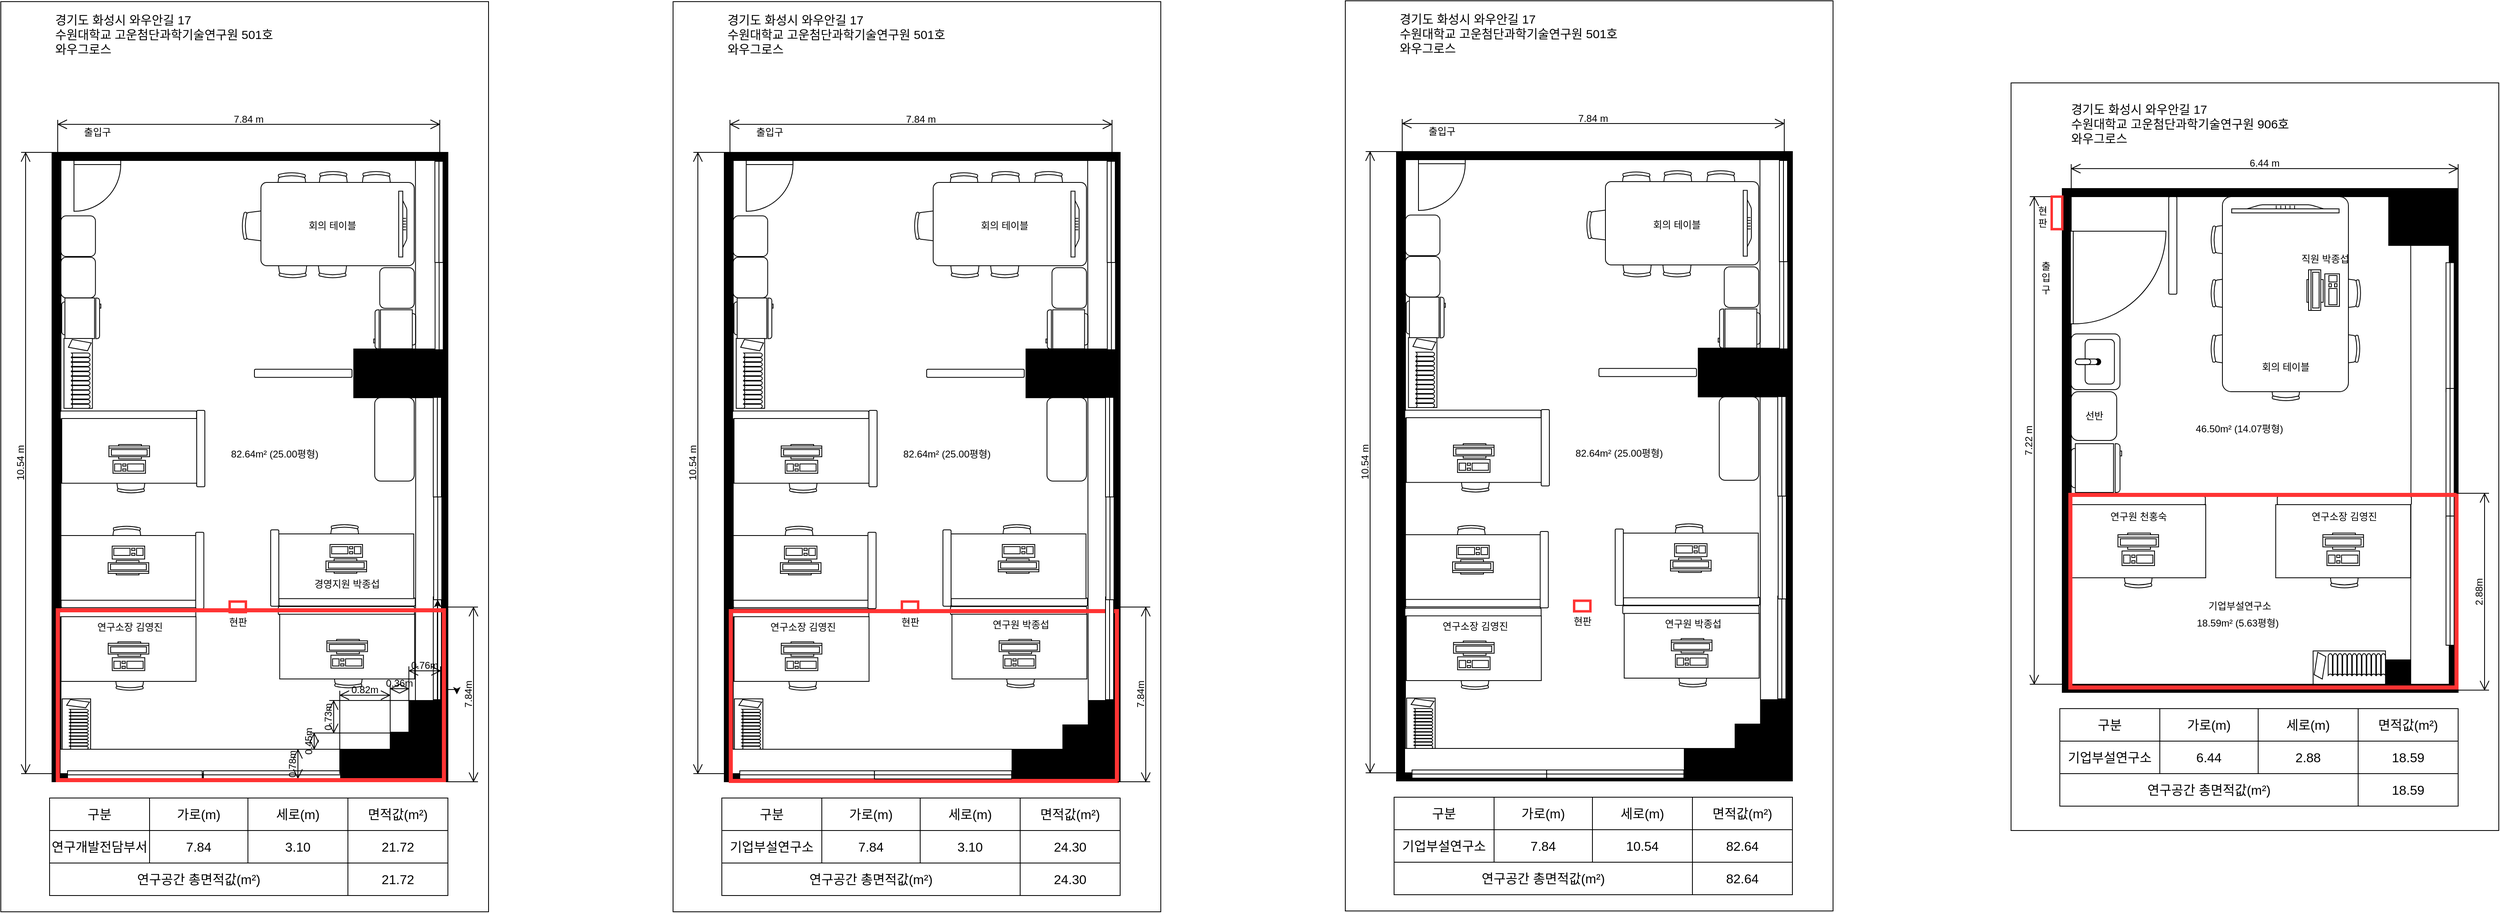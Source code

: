 <mxfile version="27.1.4">
  <diagram name="페이지-1" id="4BUIDIx8d9sEfzmnJ7_j">
    <mxGraphModel dx="4085" dy="1298" grid="1" gridSize="10" guides="1" tooltips="1" connect="1" arrows="1" fold="1" page="1" pageScale="1" pageWidth="827" pageHeight="1169" math="0" shadow="0">
      <root>
        <mxCell id="0" />
        <mxCell id="1" parent="0" />
        <mxCell id="GokVtEVXc2Kow6-o6ZsD-1" value="" style="rounded=0;whiteSpace=wrap;html=1;" parent="1" vertex="1">
          <mxGeometry x="112" y="24" width="600" height="1120" as="geometry" />
        </mxCell>
        <mxCell id="GokVtEVXc2Kow6-o6ZsD-2" value="" style="rounded=0;whiteSpace=wrap;html=1;imageWidth=24;imageHeight=465;" parent="1" vertex="1">
          <mxGeometry x="186" y="219.5" width="465" height="724.5" as="geometry" />
        </mxCell>
        <mxCell id="GokVtEVXc2Kow6-o6ZsD-3" value="" style="rounded=0;whiteSpace=wrap;html=1;labelBackgroundColor=#000000;fillColor=#000000;" parent="1" vertex="1">
          <mxGeometry x="546.17" y="451.43" width="105.83" height="60" as="geometry" />
        </mxCell>
        <mxCell id="GokVtEVXc2Kow6-o6ZsD-4" value="" style="rounded=0;whiteSpace=wrap;html=1;labelBackgroundColor=#000000;fillColor=#000000;" parent="1" vertex="1">
          <mxGeometry x="621" y="944" width="31" height="30" as="geometry" />
        </mxCell>
        <mxCell id="GokVtEVXc2Kow6-o6ZsD-5" value="" style="endArrow=none;html=1;rounded=0;entryX=0.918;entryY=0.006;entryDx=0;entryDy=0;exitX=0;exitY=0;exitDx=0;exitDy=0;entryPerimeter=0;" parent="1" source="GokVtEVXc2Kow6-o6ZsD-79" target="GokVtEVXc2Kow6-o6ZsD-11" edge="1">
          <mxGeometry width="50" height="50" relative="1" as="geometry">
            <mxPoint x="622" y="972.21" as="sourcePoint" />
            <mxPoint x="622" y="372.21" as="targetPoint" />
            <Array as="points">
              <mxPoint x="622.4" y="672.21" />
            </Array>
          </mxGeometry>
        </mxCell>
        <mxCell id="GokVtEVXc2Kow6-o6ZsD-6" value="" style="rounded=1;whiteSpace=wrap;html=1;" parent="1" vertex="1">
          <mxGeometry x="578.17" y="351.35" width="42.4" height="50" as="geometry" />
        </mxCell>
        <mxCell id="GokVtEVXc2Kow6-o6ZsD-7" value="" style="rounded=1;whiteSpace=wrap;html=1;rotation=90;" parent="1" vertex="1">
          <mxGeometry x="479" y="421.43" width="10" height="120" as="geometry" />
        </mxCell>
        <mxCell id="GokVtEVXc2Kow6-o6ZsD-8" value="&lt;div style=&quot;text-align: center;&quot;&gt;&lt;span style=&quot;background-color: transparent; color: light-dark(rgb(0, 0, 0), rgb(255, 255, 255)); text-align: start;&quot;&gt;&lt;font style=&quot;color: rgb(0, 0, 0);&quot;&gt;82.64&lt;font face=&quot;Arial, sans-serif&quot;&gt;m²&lt;/font&gt;&lt;/font&gt;&lt;/span&gt;&lt;span style=&quot;background-color: transparent; color: light-dark(rgb(0, 0, 0), rgb(255, 255, 255));&quot;&gt;&amp;nbsp;(25.00평형)&lt;/span&gt;&lt;/div&gt;" style="text;html=1;align=center;verticalAlign=middle;whiteSpace=wrap;rounded=0;" parent="1" vertex="1">
          <mxGeometry x="389" y="563.86" width="120" height="35" as="geometry" />
        </mxCell>
        <mxCell id="GokVtEVXc2Kow6-o6ZsD-9" value="경기도 화성시 와우안길 17&lt;div&gt;수원대학교 고운첨단과학기술연구원 501&lt;span style=&quot;background-color: transparent; color: light-dark(rgb(0, 0, 0), rgb(255, 255, 255));&quot;&gt;호&lt;/span&gt;&lt;/div&gt;&lt;div&gt;와우그로스&lt;/div&gt;" style="text;html=1;align=left;verticalAlign=middle;whiteSpace=wrap;rounded=0;fontSize=15;" parent="1" vertex="1">
          <mxGeometry x="177" y="34" width="470" height="60" as="geometry" />
        </mxCell>
        <mxCell id="GokVtEVXc2Kow6-o6ZsD-10" value="" style="verticalLabelPosition=bottom;html=1;verticalAlign=top;align=center;shape=mxgraph.floorplan.doorRight;aspect=fixed;rotation=0;flipH=1;" parent="1" vertex="1">
          <mxGeometry x="202" y="219.5" width="57.53" height="61.13" as="geometry" />
        </mxCell>
        <mxCell id="GokVtEVXc2Kow6-o6ZsD-11" value="" style="verticalLabelPosition=bottom;html=1;verticalAlign=top;align=center;shape=mxgraph.floorplan.room;fillColor=strokeColor;" parent="1" vertex="1">
          <mxGeometry x="175" y="209.5" width="487" height="774.5" as="geometry" />
        </mxCell>
        <mxCell id="GokVtEVXc2Kow6-o6ZsD-12" value="" style="verticalLabelPosition=bottom;html=1;verticalAlign=top;align=center;shape=mxgraph.floorplan.refrigerator;rotation=-90;" parent="1" vertex="1">
          <mxGeometry x="186" y="389.64" width="50" height="48.13" as="geometry" />
        </mxCell>
        <mxCell id="GokVtEVXc2Kow6-o6ZsD-13" value="10.54 m" style="shape=dimension;direction=south;whiteSpace=wrap;html=1;align=center;points=[];verticalAlign=top;labelBackgroundColor=none;horizontal=0;spacingTop=-15;" parent="1" vertex="1">
          <mxGeometry x="137" y="209.5" width="40" height="764.5" as="geometry" />
        </mxCell>
        <mxCell id="GokVtEVXc2Kow6-o6ZsD-14" value="7.84 m" style="shape=dimension;direction=west;whiteSpace=wrap;html=1;align=center;points=[];verticalAlign=top;spacingTop=-15;labelBackgroundColor=none;" parent="1" vertex="1">
          <mxGeometry x="182" y="169.5" width="470" height="40" as="geometry" />
        </mxCell>
        <mxCell id="GokVtEVXc2Kow6-o6ZsD-15" value="" style="verticalLabelPosition=bottom;html=1;verticalAlign=top;align=center;shape=mxgraph.floorplan.window;rotation=-180;" parent="1" vertex="1">
          <mxGeometry x="194.11" y="963" width="165.63" height="25" as="geometry" />
        </mxCell>
        <mxCell id="GokVtEVXc2Kow6-o6ZsD-16" value="" style="rounded=0;whiteSpace=wrap;html=1;strokeColor=#FF3333;strokeWidth=3;rotation=90;" parent="1" vertex="1">
          <mxGeometry x="397" y="758.75" width="13" height="20" as="geometry" />
        </mxCell>
        <mxCell id="GokVtEVXc2Kow6-o6ZsD-17" value="현&lt;span style=&quot;background-color: transparent; color: light-dark(rgb(0, 0, 0), rgb(255, 255, 255));&quot;&gt;판&lt;/span&gt;" style="text;html=1;align=center;verticalAlign=middle;whiteSpace=wrap;rounded=0;" parent="1" vertex="1">
          <mxGeometry x="381.75" y="773.25" width="43.5" height="30" as="geometry" />
        </mxCell>
        <mxCell id="GokVtEVXc2Kow6-o6ZsD-18" value="출&lt;span style=&quot;background-color: transparent; color: light-dark(rgb(0, 0, 0), rgb(255, 255, 255));&quot;&gt;입&lt;/span&gt;&lt;span style=&quot;background-color: transparent; color: light-dark(rgb(0, 0, 0), rgb(255, 255, 255));&quot;&gt;구&lt;/span&gt;" style="text;html=1;align=center;verticalAlign=middle;whiteSpace=wrap;rounded=0;" parent="1" vertex="1">
          <mxGeometry x="205.76" y="169.5" width="50" height="30" as="geometry" />
        </mxCell>
        <mxCell id="GokVtEVXc2Kow6-o6ZsD-19" value="" style="shape=table;startSize=0;container=1;collapsible=0;childLayout=tableLayout;fontSize=16;" parent="1" vertex="1">
          <mxGeometry x="172" y="1004" width="490" height="120" as="geometry" />
        </mxCell>
        <mxCell id="GokVtEVXc2Kow6-o6ZsD-20" value="" style="shape=tableRow;horizontal=0;startSize=0;swimlaneHead=0;swimlaneBody=0;strokeColor=inherit;top=0;left=0;bottom=0;right=0;collapsible=0;dropTarget=0;fillColor=none;points=[[0,0.5],[1,0.5]];portConstraint=eastwest;fontSize=16;" parent="GokVtEVXc2Kow6-o6ZsD-19" vertex="1">
          <mxGeometry width="490" height="40" as="geometry" />
        </mxCell>
        <mxCell id="GokVtEVXc2Kow6-o6ZsD-21" value="구분" style="shape=partialRectangle;html=1;whiteSpace=wrap;connectable=0;strokeColor=inherit;overflow=hidden;fillColor=none;top=0;left=0;bottom=0;right=0;pointerEvents=1;fontSize=16;" parent="GokVtEVXc2Kow6-o6ZsD-20" vertex="1">
          <mxGeometry width="123" height="40" as="geometry">
            <mxRectangle width="123" height="40" as="alternateBounds" />
          </mxGeometry>
        </mxCell>
        <mxCell id="GokVtEVXc2Kow6-o6ZsD-22" value="가로(m)" style="shape=partialRectangle;html=1;whiteSpace=wrap;connectable=0;strokeColor=inherit;overflow=hidden;fillColor=none;top=0;left=0;bottom=0;right=0;pointerEvents=1;fontSize=16;" parent="GokVtEVXc2Kow6-o6ZsD-20" vertex="1">
          <mxGeometry x="123" width="121" height="40" as="geometry">
            <mxRectangle width="121" height="40" as="alternateBounds" />
          </mxGeometry>
        </mxCell>
        <mxCell id="GokVtEVXc2Kow6-o6ZsD-23" value="세로(m)" style="shape=partialRectangle;html=1;whiteSpace=wrap;connectable=0;strokeColor=inherit;overflow=hidden;fillColor=none;top=0;left=0;bottom=0;right=0;pointerEvents=1;fontSize=16;" parent="GokVtEVXc2Kow6-o6ZsD-20" vertex="1">
          <mxGeometry x="244" width="123" height="40" as="geometry">
            <mxRectangle width="123" height="40" as="alternateBounds" />
          </mxGeometry>
        </mxCell>
        <mxCell id="GokVtEVXc2Kow6-o6ZsD-24" value="면적값(&lt;span style=&quot;font-family: Arial, sans-serif; text-align: start;&quot;&gt;m²)&lt;/span&gt;" style="shape=partialRectangle;html=1;whiteSpace=wrap;connectable=0;strokeColor=inherit;overflow=hidden;fillColor=none;top=0;left=0;bottom=0;right=0;pointerEvents=1;fontSize=16;" parent="GokVtEVXc2Kow6-o6ZsD-20" vertex="1">
          <mxGeometry x="367" width="123" height="40" as="geometry">
            <mxRectangle width="123" height="40" as="alternateBounds" />
          </mxGeometry>
        </mxCell>
        <mxCell id="GokVtEVXc2Kow6-o6ZsD-25" value="" style="shape=tableRow;horizontal=0;startSize=0;swimlaneHead=0;swimlaneBody=0;strokeColor=inherit;top=0;left=0;bottom=0;right=0;collapsible=0;dropTarget=0;fillColor=none;points=[[0,0.5],[1,0.5]];portConstraint=eastwest;fontSize=16;" parent="GokVtEVXc2Kow6-o6ZsD-19" vertex="1">
          <mxGeometry y="40" width="490" height="40" as="geometry" />
        </mxCell>
        <mxCell id="GokVtEVXc2Kow6-o6ZsD-26" value="기업부설연구소" style="shape=partialRectangle;html=1;whiteSpace=wrap;connectable=0;strokeColor=inherit;overflow=hidden;fillColor=none;top=0;left=0;bottom=0;right=0;pointerEvents=1;fontSize=16;" parent="GokVtEVXc2Kow6-o6ZsD-25" vertex="1">
          <mxGeometry width="123" height="40" as="geometry">
            <mxRectangle width="123" height="40" as="alternateBounds" />
          </mxGeometry>
        </mxCell>
        <mxCell id="GokVtEVXc2Kow6-o6ZsD-27" value="7.84" style="shape=partialRectangle;html=1;whiteSpace=wrap;connectable=0;strokeColor=inherit;overflow=hidden;fillColor=none;top=0;left=0;bottom=0;right=0;pointerEvents=1;fontSize=16;" parent="GokVtEVXc2Kow6-o6ZsD-25" vertex="1">
          <mxGeometry x="123" width="121" height="40" as="geometry">
            <mxRectangle width="121" height="40" as="alternateBounds" />
          </mxGeometry>
        </mxCell>
        <mxCell id="GokVtEVXc2Kow6-o6ZsD-28" value="10.54" style="shape=partialRectangle;html=1;whiteSpace=wrap;connectable=0;strokeColor=inherit;overflow=hidden;fillColor=none;top=0;left=0;bottom=0;right=0;pointerEvents=1;fontSize=16;" parent="GokVtEVXc2Kow6-o6ZsD-25" vertex="1">
          <mxGeometry x="244" width="123" height="40" as="geometry">
            <mxRectangle width="123" height="40" as="alternateBounds" />
          </mxGeometry>
        </mxCell>
        <mxCell id="GokVtEVXc2Kow6-o6ZsD-29" value="82.64" style="shape=partialRectangle;html=1;whiteSpace=wrap;connectable=0;strokeColor=inherit;overflow=hidden;fillColor=none;top=0;left=0;bottom=0;right=0;pointerEvents=1;fontSize=16;" parent="GokVtEVXc2Kow6-o6ZsD-25" vertex="1">
          <mxGeometry x="367" width="123" height="40" as="geometry">
            <mxRectangle width="123" height="40" as="alternateBounds" />
          </mxGeometry>
        </mxCell>
        <mxCell id="GokVtEVXc2Kow6-o6ZsD-30" value="" style="shape=tableRow;horizontal=0;startSize=0;swimlaneHead=0;swimlaneBody=0;strokeColor=inherit;top=0;left=0;bottom=0;right=0;collapsible=0;dropTarget=0;fillColor=none;points=[[0,0.5],[1,0.5]];portConstraint=eastwest;fontSize=16;" parent="GokVtEVXc2Kow6-o6ZsD-19" vertex="1">
          <mxGeometry y="80" width="490" height="40" as="geometry" />
        </mxCell>
        <mxCell id="GokVtEVXc2Kow6-o6ZsD-31" value="&lt;font&gt;연구공간 총면적값(&lt;span style=&quot;font-family: Arial, sans-serif; text-align: start;&quot;&gt;m²)&lt;/span&gt;&lt;/font&gt;" style="shape=partialRectangle;html=1;whiteSpace=wrap;connectable=0;strokeColor=inherit;overflow=hidden;fillColor=none;top=0;left=0;bottom=0;right=0;pointerEvents=1;fontSize=16;rowspan=1;colspan=3;" parent="GokVtEVXc2Kow6-o6ZsD-30" vertex="1">
          <mxGeometry width="367" height="40" as="geometry">
            <mxRectangle width="123" height="40" as="alternateBounds" />
          </mxGeometry>
        </mxCell>
        <mxCell id="GokVtEVXc2Kow6-o6ZsD-32" value="" style="shape=partialRectangle;html=1;whiteSpace=wrap;connectable=0;strokeColor=inherit;overflow=hidden;fillColor=none;top=0;left=0;bottom=0;right=0;pointerEvents=1;fontSize=16;" parent="GokVtEVXc2Kow6-o6ZsD-30" vertex="1" visible="0">
          <mxGeometry x="123" width="121" height="40" as="geometry">
            <mxRectangle width="121" height="40" as="alternateBounds" />
          </mxGeometry>
        </mxCell>
        <mxCell id="GokVtEVXc2Kow6-o6ZsD-33" value="" style="shape=partialRectangle;html=1;whiteSpace=wrap;connectable=0;strokeColor=inherit;overflow=hidden;fillColor=none;top=0;left=0;bottom=0;right=0;pointerEvents=1;fontSize=16;" parent="GokVtEVXc2Kow6-o6ZsD-30" vertex="1" visible="0">
          <mxGeometry x="244" width="123" height="40" as="geometry">
            <mxRectangle width="123" height="40" as="alternateBounds" />
          </mxGeometry>
        </mxCell>
        <mxCell id="GokVtEVXc2Kow6-o6ZsD-34" value="82.64" style="shape=partialRectangle;html=1;whiteSpace=wrap;connectable=0;strokeColor=inherit;overflow=hidden;fillColor=none;top=0;left=0;bottom=0;right=0;pointerEvents=1;fontSize=16;" parent="GokVtEVXc2Kow6-o6ZsD-30" vertex="1">
          <mxGeometry x="367" width="123" height="40" as="geometry">
            <mxRectangle width="123" height="40" as="alternateBounds" />
          </mxGeometry>
        </mxCell>
        <mxCell id="GokVtEVXc2Kow6-o6ZsD-35" value="" style="group" parent="1" vertex="1" connectable="0">
          <mxGeometry x="187.01" y="772" width="167.75" height="100" as="geometry" />
        </mxCell>
        <mxCell id="GokVtEVXc2Kow6-o6ZsD-36" value="" style="rounded=1;whiteSpace=wrap;html=1;rotation=90;" parent="GokVtEVXc2Kow6-o6ZsD-35" vertex="1">
          <mxGeometry x="77.09" y="-79.37" width="10" height="167.58" as="geometry" />
        </mxCell>
        <mxCell id="GokVtEVXc2Kow6-o6ZsD-37" value="" style="verticalLabelPosition=bottom;html=1;verticalAlign=top;align=center;shape=mxgraph.floorplan.office_chair;shadow=0;rotation=-180;" parent="GokVtEVXc2Kow6-o6ZsD-35" vertex="1">
          <mxGeometry x="64.505" y="61.945" width="40" height="38.055" as="geometry" />
        </mxCell>
        <mxCell id="GokVtEVXc2Kow6-o6ZsD-38" value="" style="shape=rect;shadow=0;html=1;" parent="GokVtEVXc2Kow6-o6ZsD-35" vertex="1">
          <mxGeometry x="0.105" y="8.846" width="166" height="79.65" as="geometry" />
        </mxCell>
        <mxCell id="GokVtEVXc2Kow6-o6ZsD-39" value="" style="verticalLabelPosition=bottom;html=1;verticalAlign=top;align=center;shape=mxgraph.floorplan.workstation;shadow=0;flipV=1;rotation=-180;" parent="GokVtEVXc2Kow6-o6ZsD-35" vertex="1">
          <mxGeometry x="58.105" y="39.82" width="50" height="35.4" as="geometry" />
        </mxCell>
        <mxCell id="GokVtEVXc2Kow6-o6ZsD-40" value="연구소장 김영진" style="text;html=1;align=center;verticalAlign=middle;whiteSpace=wrap;rounded=0;" parent="GokVtEVXc2Kow6-o6ZsD-35" vertex="1">
          <mxGeometry x="39.505" y="8.846" width="90" height="26.55" as="geometry" />
        </mxCell>
        <mxCell id="GokVtEVXc2Kow6-o6ZsD-41" value="" style="verticalLabelPosition=bottom;html=1;verticalAlign=top;align=center;shape=mxgraph.floorplan.office_chair;rotation=0;" parent="1" vertex="1">
          <mxGeometry x="554" y="232.5" width="40" height="43" as="geometry" />
        </mxCell>
        <mxCell id="GokVtEVXc2Kow6-o6ZsD-42" value="" style="verticalLabelPosition=bottom;html=1;verticalAlign=top;align=center;shape=mxgraph.floorplan.office_chair;rotation=0;" parent="1" vertex="1">
          <mxGeometry x="501" y="232.5" width="40" height="43" as="geometry" />
        </mxCell>
        <mxCell id="GokVtEVXc2Kow6-o6ZsD-43" value="" style="verticalLabelPosition=bottom;html=1;verticalAlign=top;align=center;shape=mxgraph.floorplan.office_chair;rotation=0;" parent="1" vertex="1">
          <mxGeometry x="450" y="234" width="40" height="43" as="geometry" />
        </mxCell>
        <mxCell id="GokVtEVXc2Kow6-o6ZsD-44" value="" style="verticalLabelPosition=bottom;html=1;verticalAlign=top;align=center;shape=mxgraph.floorplan.office_chair;rotation=-90;" parent="1" vertex="1">
          <mxGeometry x="410" y="278.43" width="40" height="43" as="geometry" />
        </mxCell>
        <mxCell id="GokVtEVXc2Kow6-o6ZsD-45" value="" style="verticalLabelPosition=bottom;html=1;verticalAlign=top;align=center;shape=mxgraph.floorplan.office_chair;rotation=-180;" parent="1" vertex="1">
          <mxGeometry x="451" y="321.43" width="40" height="43" as="geometry" />
        </mxCell>
        <mxCell id="GokVtEVXc2Kow6-o6ZsD-46" value="" style="verticalLabelPosition=bottom;html=1;verticalAlign=top;align=center;shape=mxgraph.floorplan.office_chair;rotation=-180;" parent="1" vertex="1">
          <mxGeometry x="500" y="321.43" width="40" height="43" as="geometry" />
        </mxCell>
        <mxCell id="GokVtEVXc2Kow6-o6ZsD-47" value="" style="rounded=1;whiteSpace=wrap;html=1;arcSize=7;direction=south;" parent="1" vertex="1">
          <mxGeometry x="432" y="246.5" width="188.57" height="102.5" as="geometry" />
        </mxCell>
        <mxCell id="GokVtEVXc2Kow6-o6ZsD-48" value="" style="verticalLabelPosition=bottom;html=1;verticalAlign=top;align=center;shape=mxgraph.floorplan.flat_tv;rotation=90;" parent="1" vertex="1">
          <mxGeometry x="566" y="292.75" width="81" height="10" as="geometry" />
        </mxCell>
        <mxCell id="GokVtEVXc2Kow6-o6ZsD-49" value="회의 테이블" style="text;html=1;align=center;verticalAlign=middle;whiteSpace=wrap;rounded=0;" parent="1" vertex="1">
          <mxGeometry x="480.02" y="285.68" width="79.97" height="28.5" as="geometry" />
        </mxCell>
        <mxCell id="GokVtEVXc2Kow6-o6ZsD-50" value="" style="verticalLabelPosition=bottom;html=1;verticalAlign=top;align=center;shape=mxgraph.floorplan.refrigerator;rotation=-90;flipH=1;flipV=1;" parent="1" vertex="1">
          <mxGeometry x="572.58" y="401.35" width="47.99" height="51.71" as="geometry" />
        </mxCell>
        <mxCell id="GokVtEVXc2Kow6-o6ZsD-51" value="" style="rounded=1;whiteSpace=wrap;html=1;" parent="1" vertex="1">
          <mxGeometry x="186.0" y="287.68" width="42.4" height="50" as="geometry" />
        </mxCell>
        <mxCell id="GokVtEVXc2Kow6-o6ZsD-52" value="" style="rounded=1;whiteSpace=wrap;html=1;" parent="1" vertex="1">
          <mxGeometry x="186.0" y="338.5" width="42.4" height="50" as="geometry" />
        </mxCell>
        <mxCell id="GokVtEVXc2Kow6-o6ZsD-53" value="" style="group" parent="1" vertex="1" connectable="0">
          <mxGeometry x="455" y="769" width="167.75" height="100" as="geometry" />
        </mxCell>
        <mxCell id="GokVtEVXc2Kow6-o6ZsD-54" value="" style="rounded=1;whiteSpace=wrap;html=1;rotation=90;" parent="GokVtEVXc2Kow6-o6ZsD-53" vertex="1">
          <mxGeometry x="77.09" y="-79.37" width="10" height="167.58" as="geometry" />
        </mxCell>
        <mxCell id="GokVtEVXc2Kow6-o6ZsD-55" value="" style="verticalLabelPosition=bottom;html=1;verticalAlign=top;align=center;shape=mxgraph.floorplan.office_chair;shadow=0;rotation=-180;" parent="GokVtEVXc2Kow6-o6ZsD-53" vertex="1">
          <mxGeometry x="64.505" y="61.945" width="40" height="38.055" as="geometry" />
        </mxCell>
        <mxCell id="GokVtEVXc2Kow6-o6ZsD-56" value="" style="shape=rect;shadow=0;html=1;" parent="GokVtEVXc2Kow6-o6ZsD-53" vertex="1">
          <mxGeometry x="0.105" y="8.846" width="166" height="79.65" as="geometry" />
        </mxCell>
        <mxCell id="GokVtEVXc2Kow6-o6ZsD-57" value="" style="verticalLabelPosition=bottom;html=1;verticalAlign=top;align=center;shape=mxgraph.floorplan.workstation;shadow=0;flipV=1;rotation=-180;" parent="GokVtEVXc2Kow6-o6ZsD-53" vertex="1">
          <mxGeometry x="58.105" y="39.82" width="50" height="35.4" as="geometry" />
        </mxCell>
        <mxCell id="GokVtEVXc2Kow6-o6ZsD-58" value="연구원 박종섭" style="text;html=1;align=center;verticalAlign=middle;whiteSpace=wrap;rounded=0;" parent="GokVtEVXc2Kow6-o6ZsD-53" vertex="1">
          <mxGeometry x="39.505" y="8.846" width="90" height="26.55" as="geometry" />
        </mxCell>
        <mxCell id="GokVtEVXc2Kow6-o6ZsD-59" value="" style="group;rotation=-180;" parent="1" vertex="1" connectable="0">
          <mxGeometry x="184" y="669" width="167.75" height="100" as="geometry" />
        </mxCell>
        <mxCell id="GokVtEVXc2Kow6-o6ZsD-60" value="&lt;span style=&quot;color: rgba(0, 0, 0, 0); font-family: monospace; font-size: 0px; text-align: start; text-wrap-mode: nowrap;&quot;&gt;%3CmxGraphModel%3E%3Croot%3E%3CmxCell%20id%3D%220%22%2F%3E%3CmxCell%20id%3D%221%22%20parent%3D%220%22%2F%3E%3CmxCell%20id%3D%222%22%20value%3D%22%22%20style%3D%22verticalLabelPosition%3Dbottom%3Bhtml%3D1%3BverticalAlign%3Dtop%3Balign%3Dcenter%3Bshape%3Dmxgraph.floorplan.window%3Brotation%3D90%3B%22%20vertex%3D%221%22%20parent%3D%221%22%3E%3CmxGeometry%20x%3D%221493%22%20y%3D%22680%22%20width%3D%22127%22%20height%3D%2225%22%20as%3D%22geometry%22%2F%3E%3C%2FmxCell%3E%3C%2Froot%3E%3C%2FmxGraphModel%3E&lt;/span&gt;&lt;span style=&quot;color: rgba(0, 0, 0, 0); font-family: monospace; font-size: 0px; text-align: start; text-wrap-mode: nowrap;&quot;&gt;%3CmxGraphModel%3E%3Croot%3E%3CmxCell%20id%3D%220%22%2F%3E%3CmxCell%20id%3D%221%22%20parent%3D%220%22%2F%3E%3CmxCell%20id%3D%222%22%20value%3D%22%22%20style%3D%22verticalLabelPosition%3Dbottom%3Bhtml%3D1%3BverticalAlign%3Dtop%3Balign%3Dcenter%3Bshape%3Dmxgraph.floorplan.window%3Brotation%3D90%3B%22%20vertex%3D%221%22%20parent%3D%221%22%3E%3CmxGeometry%20x%3D%221493%22%20y%3D%22680%22%20width%3D%22127%22%20height%3D%2225%22%20as%3D%22geometry%22%2F%3E%3C%2FmxCell%3E%3C%2Froot%3E%3C%2FmxGraphModel%3E&lt;/span&gt;" style="rounded=1;whiteSpace=wrap;html=1;rotation=-90;" parent="GokVtEVXc2Kow6-o6ZsD-59" vertex="1">
          <mxGeometry x="81" y="12" width="10" height="167.58" as="geometry" />
        </mxCell>
        <mxCell id="GokVtEVXc2Kow6-o6ZsD-61" value="" style="verticalLabelPosition=bottom;html=1;verticalAlign=top;align=center;shape=mxgraph.floorplan.office_chair;shadow=0;rotation=-360;" parent="GokVtEVXc2Kow6-o6ZsD-59" vertex="1">
          <mxGeometry x="63" width="40" height="38.055" as="geometry" />
        </mxCell>
        <mxCell id="GokVtEVXc2Kow6-o6ZsD-62" value="" style="shape=rect;shadow=0;html=1;rotation=-180;" parent="GokVtEVXc2Kow6-o6ZsD-59" vertex="1">
          <mxGeometry x="2" y="12" width="166" height="79.65" as="geometry" />
        </mxCell>
        <mxCell id="GokVtEVXc2Kow6-o6ZsD-63" value="" style="verticalLabelPosition=bottom;html=1;verticalAlign=top;align=center;shape=mxgraph.floorplan.workstation;shadow=0;flipV=1;rotation=-360;" parent="GokVtEVXc2Kow6-o6ZsD-59" vertex="1">
          <mxGeometry x="60" y="25" width="50" height="35.4" as="geometry" />
        </mxCell>
        <mxCell id="GokVtEVXc2Kow6-o6ZsD-64" value="" style="group;rotation=-180;" parent="1" vertex="1" connectable="0">
          <mxGeometry x="452" y="667" width="167.75" height="100" as="geometry" />
        </mxCell>
        <mxCell id="GokVtEVXc2Kow6-o6ZsD-65" value="" style="rounded=1;whiteSpace=wrap;html=1;rotation=-90;" parent="GokVtEVXc2Kow6-o6ZsD-64" vertex="1">
          <mxGeometry x="81" y="12" width="10" height="167.58" as="geometry" />
        </mxCell>
        <mxCell id="GokVtEVXc2Kow6-o6ZsD-66" value="" style="verticalLabelPosition=bottom;html=1;verticalAlign=top;align=center;shape=mxgraph.floorplan.office_chair;shadow=0;rotation=-360;" parent="GokVtEVXc2Kow6-o6ZsD-64" vertex="1">
          <mxGeometry x="63" width="40" height="38.055" as="geometry" />
        </mxCell>
        <mxCell id="GokVtEVXc2Kow6-o6ZsD-67" value="" style="shape=rect;shadow=0;html=1;rotation=-180;" parent="GokVtEVXc2Kow6-o6ZsD-64" vertex="1">
          <mxGeometry x="2" y="12" width="166" height="79.65" as="geometry" />
        </mxCell>
        <mxCell id="GokVtEVXc2Kow6-o6ZsD-68" value="" style="verticalLabelPosition=bottom;html=1;verticalAlign=top;align=center;shape=mxgraph.floorplan.workstation;shadow=0;flipV=1;rotation=-360;" parent="GokVtEVXc2Kow6-o6ZsD-64" vertex="1">
          <mxGeometry x="60" y="25" width="50" height="35.4" as="geometry" />
        </mxCell>
        <mxCell id="GokVtEVXc2Kow6-o6ZsD-69" value="" style="group;rotation=0;" parent="1" vertex="1" connectable="0">
          <mxGeometry x="187" y="529" width="176" height="100" as="geometry" />
        </mxCell>
        <mxCell id="GokVtEVXc2Kow6-o6ZsD-70" value="" style="rounded=1;whiteSpace=wrap;html=1;rotation=90;" parent="GokVtEVXc2Kow6-o6ZsD-69" vertex="1">
          <mxGeometry x="77" y="-80" width="10" height="167.58" as="geometry" />
        </mxCell>
        <mxCell id="GokVtEVXc2Kow6-o6ZsD-71" value="" style="verticalLabelPosition=bottom;html=1;verticalAlign=top;align=center;shape=mxgraph.floorplan.office_chair;shadow=0;rotation=-180;" parent="GokVtEVXc2Kow6-o6ZsD-69" vertex="1">
          <mxGeometry x="65" y="62" width="40" height="38.055" as="geometry" />
        </mxCell>
        <mxCell id="GokVtEVXc2Kow6-o6ZsD-72" value="" style="shape=rect;shadow=0;html=1;rotation=0;" parent="GokVtEVXc2Kow6-o6ZsD-69" vertex="1">
          <mxGeometry y="8" width="166" height="79.65" as="geometry" />
        </mxCell>
        <mxCell id="GokVtEVXc2Kow6-o6ZsD-73" value="" style="verticalLabelPosition=bottom;html=1;verticalAlign=top;align=center;shape=mxgraph.floorplan.workstation;shadow=0;flipV=1;rotation=-180;" parent="GokVtEVXc2Kow6-o6ZsD-69" vertex="1">
          <mxGeometry x="58" y="40" width="50" height="35.4" as="geometry" />
        </mxCell>
        <mxCell id="GokVtEVXc2Kow6-o6ZsD-74" value="&lt;span style=&quot;color: rgba(0, 0, 0, 0); font-family: monospace; font-size: 0px; text-align: start; text-wrap-mode: nowrap;&quot;&gt;%3CmxGraphModel%3E%3Croot%3E%3CmxCell%20id%3D%220%22%2F%3E%3CmxCell%20id%3D%221%22%20parent%3D%220%22%2F%3E%3CmxCell%20id%3D%222%22%20value%3D%22%22%20style%3D%22verticalLabelPosition%3Dbottom%3Bhtml%3D1%3BverticalAlign%3Dtop%3Balign%3Dcenter%3Bshape%3Dmxgraph.floorplan.window%3Brotation%3D90%3B%22%20vertex%3D%221%22%20parent%3D%221%22%3E%3CmxGeometry%20x%3D%221493%22%20y%3D%22680%22%20width%3D%22127%22%20height%3D%2225%22%20as%3D%22geometry%22%2F%3E%3C%2FmxCell%3E%3C%2Froot%3E%3C%2FmxGraphModel%3E&lt;/span&gt;&lt;span style=&quot;color: rgba(0, 0, 0, 0); font-family: monospace; font-size: 0px; text-align: start; text-wrap-mode: nowrap;&quot;&gt;%3CmxGraphModel%3E%3Croot%3E%3CmxCell%20id%3D%220%22%2F%3E%3CmxCell%20id%3D%221%22%20parent%3D%220%22%2F%3E%3CmxCell%20id%3D%222%22%20value%3D%22%22%20style%3D%22verticalLabelPosition%3Dbottom%3Bhtml%3D1%3BverticalAlign%3Dtop%3Balign%3Dcenter%3Bshape%3Dmxgraph.floorplan.window%3Brotation%3D90%3B%22%20vertex%3D%221%22%20parent%3D%221%22%3E%3CmxGeometry%20x%3D%221493%22%20y%3D%22680%22%20width%3D%22127%22%20height%3D%2225%22%20as%3D%22geometry%22%2F%3E%3C%2FmxCell%3E%3C%2Froot%3E%3C%2FmxGraphModel%3E&lt;/span&gt;" style="rounded=1;whiteSpace=wrap;html=1;rotation=0;" parent="GokVtEVXc2Kow6-o6ZsD-69" vertex="1">
          <mxGeometry x="166" y="-2" width="10" height="94" as="geometry" />
        </mxCell>
        <mxCell id="GokVtEVXc2Kow6-o6ZsD-75" value="" style="rounded=0;whiteSpace=wrap;html=1;labelBackgroundColor=#000000;fillColor=#000000;" parent="1" vertex="1">
          <mxGeometry x="590" y="944" width="31" height="30" as="geometry" />
        </mxCell>
        <mxCell id="GokVtEVXc2Kow6-o6ZsD-76" value="" style="rounded=0;whiteSpace=wrap;html=1;labelBackgroundColor=#000000;fillColor=#000000;" parent="1" vertex="1">
          <mxGeometry x="558.5" y="944" width="31" height="30" as="geometry" />
        </mxCell>
        <mxCell id="GokVtEVXc2Kow6-o6ZsD-77" value="" style="rounded=0;whiteSpace=wrap;html=1;labelBackgroundColor=#000000;fillColor=#000000;" parent="1" vertex="1">
          <mxGeometry x="622.75" y="914" width="31" height="30" as="geometry" />
        </mxCell>
        <mxCell id="GokVtEVXc2Kow6-o6ZsD-78" value="" style="rounded=0;whiteSpace=wrap;html=1;labelBackgroundColor=#000000;fillColor=#000000;" parent="1" vertex="1">
          <mxGeometry x="591.5" y="914" width="31" height="30" as="geometry" />
        </mxCell>
        <mxCell id="GokVtEVXc2Kow6-o6ZsD-79" value="" style="rounded=0;whiteSpace=wrap;html=1;labelBackgroundColor=#000000;fillColor=#000000;" parent="1" vertex="1">
          <mxGeometry x="622.75" y="884" width="31" height="30" as="geometry" />
        </mxCell>
        <mxCell id="GokVtEVXc2Kow6-o6ZsD-80" value="" style="rounded=0;whiteSpace=wrap;html=1;labelBackgroundColor=#000000;fillColor=#000000;" parent="1" vertex="1">
          <mxGeometry x="528.99" y="944" width="31" height="30" as="geometry" />
        </mxCell>
        <mxCell id="GokVtEVXc2Kow6-o6ZsD-81" value="" style="rounded=1;whiteSpace=wrap;html=1;direction=south;" parent="1" vertex="1">
          <mxGeometry x="572" y="511.43" width="48.57" height="102.57" as="geometry" />
        </mxCell>
        <mxCell id="GokVtEVXc2Kow6-o6ZsD-82" value="" style="verticalLabelPosition=bottom;html=1;verticalAlign=top;align=center;shape=mxgraph.floorplan.bookcase;rotation=-90;" parent="1" vertex="1">
          <mxGeometry x="164.2" y="464" width="86" height="35" as="geometry" />
        </mxCell>
        <mxCell id="GokVtEVXc2Kow6-o6ZsD-83" value="" style="verticalLabelPosition=bottom;html=1;verticalAlign=top;align=center;shape=mxgraph.floorplan.bookcase;rotation=-90;" parent="1" vertex="1">
          <mxGeometry x="174" y="895.5" width="62" height="35" as="geometry" />
        </mxCell>
        <mxCell id="GokVtEVXc2Kow6-o6ZsD-84" value="" style="verticalLabelPosition=bottom;html=1;verticalAlign=top;align=center;shape=mxgraph.floorplan.window;rotation=-180;" parent="1" vertex="1">
          <mxGeometry x="359.75" y="963" width="168.75" height="25" as="geometry" />
        </mxCell>
        <mxCell id="GokVtEVXc2Kow6-o6ZsD-85" value="" style="verticalLabelPosition=bottom;html=1;verticalAlign=top;align=center;shape=mxgraph.floorplan.window;rotation=90;" parent="1" vertex="1">
          <mxGeometry x="585.75" y="807.25" width="126.5" height="25" as="geometry" />
        </mxCell>
        <mxCell id="GokVtEVXc2Kow6-o6ZsD-86" value="" style="verticalLabelPosition=bottom;html=1;verticalAlign=top;align=center;shape=mxgraph.floorplan.window;rotation=90;" parent="1" vertex="1">
          <mxGeometry x="586" y="684" width="127" height="25" as="geometry" />
        </mxCell>
        <mxCell id="GokVtEVXc2Kow6-o6ZsD-87" value="" style="verticalLabelPosition=bottom;html=1;verticalAlign=top;align=center;shape=mxgraph.floorplan.window;rotation=90;" parent="1" vertex="1">
          <mxGeometry x="587.75" y="559.75" width="122.5" height="25" as="geometry" />
        </mxCell>
        <mxCell id="GokVtEVXc2Kow6-o6ZsD-88" value="" style="verticalLabelPosition=bottom;html=1;verticalAlign=top;align=center;shape=mxgraph.floorplan.window;rotation=90;" parent="1" vertex="1">
          <mxGeometry x="587.75" y="376.35" width="127" height="25" as="geometry" />
        </mxCell>
        <mxCell id="GokVtEVXc2Kow6-o6ZsD-89" value="" style="verticalLabelPosition=bottom;html=1;verticalAlign=top;align=center;shape=mxgraph.floorplan.window;rotation=90;" parent="1" vertex="1">
          <mxGeometry x="588.75" y="270.25" width="124.5" height="25" as="geometry" />
        </mxCell>
        <mxCell id="GokVtEVXc2Kow6-o6ZsD-90" value="&lt;span style=&quot;color: rgba(0, 0, 0, 0); font-family: monospace; font-size: 0px; text-align: start; text-wrap-mode: nowrap;&quot;&gt;%3CmxGraphModel%3E%3Croot%3E%3CmxCell%20id%3D%220%22%2F%3E%3CmxCell%20id%3D%221%22%20parent%3D%220%22%2F%3E%3CmxCell%20id%3D%222%22%20value%3D%22%22%20style%3D%22verticalLabelPosition%3Dbottom%3Bhtml%3D1%3BverticalAlign%3Dtop%3Balign%3Dcenter%3Bshape%3Dmxgraph.floorplan.window%3Brotation%3D90%3B%22%20vertex%3D%221%22%20parent%3D%221%22%3E%3CmxGeometry%20x%3D%221493%22%20y%3D%22680%22%20width%3D%22127%22%20height%3D%2225%22%20as%3D%22geometry%22%2F%3E%3C%2FmxCell%3E%3C%2Froot%3E%3C%2FmxGraphModel%3E&lt;/span&gt;&lt;span style=&quot;color: rgba(0, 0, 0, 0); font-family: monospace; font-size: 0px; text-align: start; text-wrap-mode: nowrap;&quot;&gt;%3CmxGraphModel%3E%3Croot%3E%3CmxCell%20id%3D%220%22%2F%3E%3CmxCell%20id%3D%221%22%20parent%3D%220%22%2F%3E%3CmxCell%20id%3D%222%22%20value%3D%22%22%20style%3D%22verticalLabelPosition%3Dbottom%3Bhtml%3D1%3BverticalAlign%3Dtop%3Balign%3Dcenter%3Bshape%3Dmxgraph.floorplan.window%3Brotation%3D90%3B%22%20vertex%3D%221%22%20parent%3D%221%22%3E%3CmxGeometry%20x%3D%221493%22%20y%3D%22680%22%20width%3D%22127%22%20height%3D%2225%22%20as%3D%22geometry%22%2F%3E%3C%2FmxCell%3E%3C%2Froot%3E%3C%2FmxGraphModel%3E&lt;/span&gt;" style="rounded=1;whiteSpace=wrap;html=1;rotation=0;" parent="1" vertex="1">
          <mxGeometry x="351.75" y="677" width="10" height="94" as="geometry" />
        </mxCell>
        <mxCell id="GokVtEVXc2Kow6-o6ZsD-91" value="&lt;span style=&quot;color: rgba(0, 0, 0, 0); font-family: monospace; font-size: 0px; text-align: start; text-wrap-mode: nowrap;&quot;&gt;%3CmxGraphModel%3E%3Croot%3E%3CmxCell%20id%3D%220%22%2F%3E%3CmxCell%20id%3D%221%22%20parent%3D%220%22%2F%3E%3CmxCell%20id%3D%222%22%20value%3D%22%22%20style%3D%22verticalLabelPosition%3Dbottom%3Bhtml%3D1%3BverticalAlign%3Dtop%3Balign%3Dcenter%3Bshape%3Dmxgraph.floorplan.window%3Brotation%3D90%3B%22%20vertex%3D%221%22%20parent%3D%221%22%3E%3CmxGeometry%20x%3D%221493%22%20y%3D%22680%22%20width%3D%22127%22%20height%3D%2225%22%20as%3D%22geometry%22%2F%3E%3C%2FmxCell%3E%3C%2Froot%3E%3C%2FmxGraphModel%3E&lt;/span&gt;&lt;span style=&quot;color: rgba(0, 0, 0, 0); font-family: monospace; font-size: 0px; text-align: start; text-wrap-mode: nowrap;&quot;&gt;%3CmxGraphModel%3E%3Croot%3E%3CmxCell%20id%3D%220%22%2F%3E%3CmxCell%20id%3D%221%22%20parent%3D%220%22%2F%3E%3CmxCell%20id%3D%222%22%20value%3D%22%22%20style%3D%22verticalLabelPosition%3Dbottom%3Bhtml%3D1%3BverticalAlign%3Dtop%3Balign%3Dcenter%3Bshape%3Dmxgraph.floorplan.window%3Brotation%3D90%3B%22%20vertex%3D%221%22%20parent%3D%221%22%3E%3CmxGeometry%20x%3D%221493%22%20y%3D%22680%22%20width%3D%22127%22%20height%3D%2225%22%20as%3D%22geometry%22%2F%3E%3C%2FmxCell%3E%3C%2Froot%3E%3C%2FmxGraphModel%3E&lt;/span&gt;" style="rounded=1;whiteSpace=wrap;html=1;rotation=0;" parent="1" vertex="1">
          <mxGeometry x="444" y="674" width="10" height="94" as="geometry" />
        </mxCell>
        <mxCell id="CocnZ4c7-BukDBuFTGTN-1" value="" style="rounded=0;whiteSpace=wrap;html=1;" parent="1" vertex="1">
          <mxGeometry x="931" y="125" width="600" height="920" as="geometry" />
        </mxCell>
        <mxCell id="CocnZ4c7-BukDBuFTGTN-2" value="" style="rounded=0;whiteSpace=wrap;html=1;imageWidth=24;imageHeight=465;" parent="1" vertex="1">
          <mxGeometry x="1005" y="265" width="465" height="600" as="geometry" />
        </mxCell>
        <mxCell id="CocnZ4c7-BukDBuFTGTN-3" value="" style="rounded=0;whiteSpace=wrap;html=1;labelBackgroundColor=#000000;fillColor=#000000;" parent="1" vertex="1">
          <mxGeometry x="1395.6" y="265" width="74.4" height="60" as="geometry" />
        </mxCell>
        <mxCell id="CocnZ4c7-BukDBuFTGTN-4" value="" style="rounded=0;whiteSpace=wrap;html=1;labelBackgroundColor=#000000;fillColor=#000000;" parent="1" vertex="1">
          <mxGeometry x="1391.6" y="835" width="31" height="30" as="geometry" />
        </mxCell>
        <mxCell id="CocnZ4c7-BukDBuFTGTN-5" value="" style="endArrow=none;html=1;rounded=0;entryX=0;entryY=0;entryDx=0;entryDy=0;exitX=1;exitY=1;exitDx=0;exitDy=0;" parent="1" edge="1">
          <mxGeometry width="50" height="50" relative="1" as="geometry">
            <mxPoint x="1422.6" y="865.0" as="sourcePoint" />
            <mxPoint x="1422.6" y="265.0" as="targetPoint" />
            <Array as="points">
              <mxPoint x="1423" y="565" />
            </Array>
          </mxGeometry>
        </mxCell>
        <mxCell id="CocnZ4c7-BukDBuFTGTN-6" value="" style="rounded=1;whiteSpace=wrap;html=1;" parent="1" vertex="1">
          <mxGeometry x="1005" y="505" width="56" height="60" as="geometry" />
        </mxCell>
        <mxCell id="CocnZ4c7-BukDBuFTGTN-7" value="" style="rounded=1;whiteSpace=wrap;html=1;" parent="1" vertex="1">
          <mxGeometry x="1125" y="265" width="10" height="120" as="geometry" />
        </mxCell>
        <mxCell id="CocnZ4c7-BukDBuFTGTN-9" value="" style="rounded=1;whiteSpace=wrap;html=1;rotation=90;" parent="1" vertex="1">
          <mxGeometry x="1082.5" y="556.5" width="10" height="165" as="geometry" />
        </mxCell>
        <mxCell id="CocnZ4c7-BukDBuFTGTN-10" value="" style="rounded=1;whiteSpace=wrap;html=1;rotation=90;" parent="1" vertex="1">
          <mxGeometry x="1336" y="556.5" width="10" height="165" as="geometry" />
        </mxCell>
        <mxCell id="CocnZ4c7-BukDBuFTGTN-11" value="46.50&lt;span style=&quot;font-family: Arial, sans-serif; text-align: start;&quot;&gt;&lt;font style=&quot;color: rgb(0, 0, 0);&quot;&gt;m²&lt;/font&gt;&lt;/span&gt;&amp;nbsp;(14.07평형)" style="text;html=1;align=center;verticalAlign=middle;whiteSpace=wrap;rounded=0;" parent="1" vertex="1">
          <mxGeometry x="1152" y="533" width="120" height="35" as="geometry" />
        </mxCell>
        <mxCell id="CocnZ4c7-BukDBuFTGTN-12" value="경기도 화성시 와우안길 17&lt;div&gt;수원대학교 고운첨단과학기술연구원 906호&lt;/div&gt;&lt;div&gt;와우그로스&lt;/div&gt;" style="text;html=1;align=left;verticalAlign=middle;whiteSpace=wrap;rounded=0;fontSize=15;" parent="1" vertex="1">
          <mxGeometry x="1002.5" y="145" width="470" height="60" as="geometry" />
        </mxCell>
        <mxCell id="CocnZ4c7-BukDBuFTGTN-13" value="" style="verticalLabelPosition=bottom;html=1;verticalAlign=top;align=center;shape=mxgraph.floorplan.doorRight;aspect=fixed;rotation=-90;" parent="1" vertex="1">
          <mxGeometry x="1006.06" y="303.94" width="114" height="121.13" as="geometry" />
        </mxCell>
        <mxCell id="CocnZ4c7-BukDBuFTGTN-14" value="" style="verticalLabelPosition=bottom;html=1;verticalAlign=top;align=center;shape=mxgraph.floorplan.sink_22;rotation=-90;" parent="1" vertex="1">
          <mxGeometry x="1000.71" y="438.21" width="68.57" height="60" as="geometry" />
        </mxCell>
        <mxCell id="CocnZ4c7-BukDBuFTGTN-15" value="" style="verticalLabelPosition=bottom;html=1;verticalAlign=top;align=center;shape=mxgraph.floorplan.room;fillColor=strokeColor;" parent="1" vertex="1">
          <mxGeometry x="994" y="255" width="487" height="620" as="geometry" />
        </mxCell>
        <mxCell id="CocnZ4c7-BukDBuFTGTN-16" value="" style="verticalLabelPosition=bottom;html=1;verticalAlign=top;align=center;shape=mxgraph.floorplan.office_chair;rotation=-90;" parent="1" vertex="1">
          <mxGeometry x="1178" y="296.37" width="40" height="43" as="geometry" />
        </mxCell>
        <mxCell id="CocnZ4c7-BukDBuFTGTN-17" value="" style="verticalLabelPosition=bottom;html=1;verticalAlign=top;align=center;shape=mxgraph.floorplan.office_chair;rotation=-90;" parent="1" vertex="1">
          <mxGeometry x="1178" y="362.43" width="40" height="43" as="geometry" />
        </mxCell>
        <mxCell id="CocnZ4c7-BukDBuFTGTN-18" value="" style="verticalLabelPosition=bottom;html=1;verticalAlign=top;align=center;shape=mxgraph.floorplan.office_chair;rotation=-90;" parent="1" vertex="1">
          <mxGeometry x="1178" y="430.64" width="40" height="43" as="geometry" />
        </mxCell>
        <mxCell id="CocnZ4c7-BukDBuFTGTN-19" value="" style="verticalLabelPosition=bottom;html=1;verticalAlign=top;align=center;shape=mxgraph.floorplan.office_chair;rotation=90;" parent="1" vertex="1">
          <mxGeometry x="1320.1" y="362.43" width="40" height="43" as="geometry" />
        </mxCell>
        <mxCell id="CocnZ4c7-BukDBuFTGTN-20" value="" style="verticalLabelPosition=bottom;html=1;verticalAlign=top;align=center;shape=mxgraph.floorplan.office_chair;rotation=90;" parent="1" vertex="1">
          <mxGeometry x="1319.1" y="430.64" width="40" height="43" as="geometry" />
        </mxCell>
        <mxCell id="CocnZ4c7-BukDBuFTGTN-21" value="" style="verticalLabelPosition=bottom;html=1;verticalAlign=top;align=center;shape=mxgraph.floorplan.office_chair;rotation=-180;" parent="1" vertex="1">
          <mxGeometry x="1249" y="473.64" width="40" height="43" as="geometry" />
        </mxCell>
        <mxCell id="CocnZ4c7-BukDBuFTGTN-22" value="" style="verticalLabelPosition=bottom;html=1;verticalAlign=top;align=center;shape=mxgraph.floorplan.office_chair;shadow=0;rotation=-180;" parent="1" vertex="1">
          <mxGeometry x="1067.5" y="704" width="40" height="43" as="geometry" />
        </mxCell>
        <mxCell id="CocnZ4c7-BukDBuFTGTN-23" value="" style="shape=rect;shadow=0;html=1;" parent="1" vertex="1">
          <mxGeometry x="1004.5" y="644" width="166" height="90" as="geometry" />
        </mxCell>
        <mxCell id="CocnZ4c7-BukDBuFTGTN-24" value="" style="verticalLabelPosition=bottom;html=1;verticalAlign=top;align=center;shape=mxgraph.floorplan.workstation;shadow=0;flipV=1;rotation=-180;" parent="1" vertex="1">
          <mxGeometry x="1062.5" y="679" width="50" height="40" as="geometry" />
        </mxCell>
        <mxCell id="CocnZ4c7-BukDBuFTGTN-25" value="" style="verticalLabelPosition=bottom;html=1;verticalAlign=top;align=center;shape=mxgraph.floorplan.office_chair;shadow=0;rotation=-180;" parent="1" vertex="1">
          <mxGeometry x="1321" y="704" width="40" height="43" as="geometry" />
        </mxCell>
        <mxCell id="CocnZ4c7-BukDBuFTGTN-26" value="" style="shape=rect;shadow=0;html=1;" parent="1" vertex="1">
          <mxGeometry x="1256.6" y="644" width="166" height="90" as="geometry" />
        </mxCell>
        <mxCell id="CocnZ4c7-BukDBuFTGTN-27" value="" style="verticalLabelPosition=bottom;html=1;verticalAlign=top;align=center;shape=mxgraph.floorplan.workstation;shadow=0;flipV=1;rotation=-180;" parent="1" vertex="1">
          <mxGeometry x="1314.6" y="679" width="50" height="40" as="geometry" />
        </mxCell>
        <mxCell id="CocnZ4c7-BukDBuFTGTN-28" value="연구소장 김영진" style="text;html=1;align=center;verticalAlign=middle;whiteSpace=wrap;rounded=0;" parent="1" vertex="1">
          <mxGeometry x="1296" y="644" width="90" height="30" as="geometry" />
        </mxCell>
        <mxCell id="CocnZ4c7-BukDBuFTGTN-29" value="연구원 천홍숙" style="text;html=1;align=center;verticalAlign=middle;whiteSpace=wrap;rounded=0;" parent="1" vertex="1">
          <mxGeometry x="1042.5" y="644" width="90" height="30" as="geometry" />
        </mxCell>
        <mxCell id="CocnZ4c7-BukDBuFTGTN-30" value="" style="verticalLabelPosition=bottom;html=1;verticalAlign=top;align=center;shape=mxgraph.floorplan.refrigerator;rotation=-90;" parent="1" vertex="1">
          <mxGeometry x="1006.06" y="568" width="60" height="62" as="geometry" />
        </mxCell>
        <mxCell id="CocnZ4c7-BukDBuFTGTN-31" value="7.22 m" style="shape=dimension;direction=south;whiteSpace=wrap;html=1;align=center;points=[];verticalAlign=top;labelBackgroundColor=none;horizontal=0;spacingTop=-15;" parent="1" vertex="1">
          <mxGeometry x="954" y="265" width="40" height="600" as="geometry" />
        </mxCell>
        <mxCell id="CocnZ4c7-BukDBuFTGTN-32" value="6.44 m" style="shape=dimension;direction=west;whiteSpace=wrap;html=1;align=center;points=[];verticalAlign=top;spacingTop=-15;labelBackgroundColor=none;" parent="1" vertex="1">
          <mxGeometry x="1005" y="225" width="476" height="40" as="geometry" />
        </mxCell>
        <mxCell id="CocnZ4c7-BukDBuFTGTN-33" value="" style="verticalLabelPosition=bottom;html=1;verticalAlign=top;align=center;shape=mxgraph.floorplan.window;rotation=90;" parent="1" vertex="1">
          <mxGeometry x="1391.6" y="413.21" width="159" height="25" as="geometry" />
        </mxCell>
        <mxCell id="CocnZ4c7-BukDBuFTGTN-34" value="" style="verticalLabelPosition=bottom;html=1;verticalAlign=top;align=center;shape=mxgraph.floorplan.window;rotation=90;" parent="1" vertex="1">
          <mxGeometry x="1391.6" y="568" width="159" height="25" as="geometry" />
        </mxCell>
        <mxCell id="CocnZ4c7-BukDBuFTGTN-35" value="" style="verticalLabelPosition=bottom;html=1;verticalAlign=top;align=center;shape=mxgraph.floorplan.window;rotation=90;" parent="1" vertex="1">
          <mxGeometry x="1391.6" y="725" width="159" height="25" as="geometry" />
        </mxCell>
        <mxCell id="CocnZ4c7-BukDBuFTGTN-36" value="" style="rounded=0;whiteSpace=wrap;html=1;strokeColor=#FF3333;strokeWidth=3;" parent="1" vertex="1">
          <mxGeometry x="981" y="265" width="13" height="40" as="geometry" />
        </mxCell>
        <mxCell id="CocnZ4c7-BukDBuFTGTN-37" value="현&lt;div&gt;판&lt;/div&gt;" style="text;html=1;align=center;verticalAlign=middle;whiteSpace=wrap;rounded=0;" parent="1" vertex="1">
          <mxGeometry x="957.5" y="275" width="23.5" height="30" as="geometry" />
        </mxCell>
        <mxCell id="CocnZ4c7-BukDBuFTGTN-38" value="출&lt;div&gt;입&lt;/div&gt;&lt;div&gt;구&lt;/div&gt;" style="text;html=1;align=center;verticalAlign=middle;whiteSpace=wrap;rounded=0;" parent="1" vertex="1">
          <mxGeometry x="962.25" y="349.5" width="23.5" height="30" as="geometry" />
        </mxCell>
        <mxCell id="CocnZ4c7-BukDBuFTGTN-39" value="" style="group" parent="1" vertex="1" connectable="0">
          <mxGeometry x="1191" y="265" width="155" height="240" as="geometry" />
        </mxCell>
        <mxCell id="CocnZ4c7-BukDBuFTGTN-40" value="" style="rounded=1;whiteSpace=wrap;html=1;arcSize=7;" parent="CocnZ4c7-BukDBuFTGTN-39" vertex="1">
          <mxGeometry width="155" height="240" as="geometry" />
        </mxCell>
        <mxCell id="CocnZ4c7-BukDBuFTGTN-41" value="회의 테이블" style="text;html=1;align=center;verticalAlign=middle;whiteSpace=wrap;rounded=0;" parent="CocnZ4c7-BukDBuFTGTN-39" vertex="1">
          <mxGeometry x="40.75" y="195" width="73.5" height="30" as="geometry" />
        </mxCell>
        <mxCell id="CocnZ4c7-BukDBuFTGTN-42" value="" style="verticalLabelPosition=bottom;html=1;verticalAlign=top;align=center;shape=mxgraph.floorplan.flat_tv;" parent="CocnZ4c7-BukDBuFTGTN-39" vertex="1">
          <mxGeometry x="11.5" y="10" width="132" height="10" as="geometry" />
        </mxCell>
        <mxCell id="1ovSfIkvrOAwm7-wtRbT-3" value="직원 박종섭" style="text;html=1;align=center;verticalAlign=middle;resizable=0;points=[];autosize=1;strokeColor=none;fillColor=none;" parent="CocnZ4c7-BukDBuFTGTN-39" vertex="1">
          <mxGeometry x="85.5" y="62" width="80" height="30" as="geometry" />
        </mxCell>
        <mxCell id="1ovSfIkvrOAwm7-wtRbT-8" value="" style="verticalLabelPosition=bottom;html=1;verticalAlign=top;align=center;shape=mxgraph.floorplan.workstation;rotation=-90;" parent="CocnZ4c7-BukDBuFTGTN-39" vertex="1">
          <mxGeometry x="99" y="95" width="50" height="40" as="geometry" />
        </mxCell>
        <mxCell id="CocnZ4c7-BukDBuFTGTN-43" value="" style="shape=table;startSize=0;container=1;collapsible=0;childLayout=tableLayout;fontSize=16;" parent="1" vertex="1">
          <mxGeometry x="991" y="895" width="490" height="120" as="geometry" />
        </mxCell>
        <mxCell id="CocnZ4c7-BukDBuFTGTN-44" value="" style="shape=tableRow;horizontal=0;startSize=0;swimlaneHead=0;swimlaneBody=0;strokeColor=inherit;top=0;left=0;bottom=0;right=0;collapsible=0;dropTarget=0;fillColor=none;points=[[0,0.5],[1,0.5]];portConstraint=eastwest;fontSize=16;" parent="CocnZ4c7-BukDBuFTGTN-43" vertex="1">
          <mxGeometry width="490" height="40" as="geometry" />
        </mxCell>
        <mxCell id="CocnZ4c7-BukDBuFTGTN-45" value="구분" style="shape=partialRectangle;html=1;whiteSpace=wrap;connectable=0;strokeColor=inherit;overflow=hidden;fillColor=none;top=0;left=0;bottom=0;right=0;pointerEvents=1;fontSize=16;" parent="CocnZ4c7-BukDBuFTGTN-44" vertex="1">
          <mxGeometry width="123" height="40" as="geometry">
            <mxRectangle width="123" height="40" as="alternateBounds" />
          </mxGeometry>
        </mxCell>
        <mxCell id="CocnZ4c7-BukDBuFTGTN-46" value="가로(m)" style="shape=partialRectangle;html=1;whiteSpace=wrap;connectable=0;strokeColor=inherit;overflow=hidden;fillColor=none;top=0;left=0;bottom=0;right=0;pointerEvents=1;fontSize=16;" parent="CocnZ4c7-BukDBuFTGTN-44" vertex="1">
          <mxGeometry x="123" width="121" height="40" as="geometry">
            <mxRectangle width="121" height="40" as="alternateBounds" />
          </mxGeometry>
        </mxCell>
        <mxCell id="CocnZ4c7-BukDBuFTGTN-47" value="세로(m)" style="shape=partialRectangle;html=1;whiteSpace=wrap;connectable=0;strokeColor=inherit;overflow=hidden;fillColor=none;top=0;left=0;bottom=0;right=0;pointerEvents=1;fontSize=16;" parent="CocnZ4c7-BukDBuFTGTN-44" vertex="1">
          <mxGeometry x="244" width="123" height="40" as="geometry">
            <mxRectangle width="123" height="40" as="alternateBounds" />
          </mxGeometry>
        </mxCell>
        <mxCell id="CocnZ4c7-BukDBuFTGTN-48" value="면적값(&lt;span style=&quot;font-family: Arial, sans-serif; text-align: start;&quot;&gt;m²)&lt;/span&gt;" style="shape=partialRectangle;html=1;whiteSpace=wrap;connectable=0;strokeColor=inherit;overflow=hidden;fillColor=none;top=0;left=0;bottom=0;right=0;pointerEvents=1;fontSize=16;" parent="CocnZ4c7-BukDBuFTGTN-44" vertex="1">
          <mxGeometry x="367" width="123" height="40" as="geometry">
            <mxRectangle width="123" height="40" as="alternateBounds" />
          </mxGeometry>
        </mxCell>
        <mxCell id="CocnZ4c7-BukDBuFTGTN-49" value="" style="shape=tableRow;horizontal=0;startSize=0;swimlaneHead=0;swimlaneBody=0;strokeColor=inherit;top=0;left=0;bottom=0;right=0;collapsible=0;dropTarget=0;fillColor=none;points=[[0,0.5],[1,0.5]];portConstraint=eastwest;fontSize=16;" parent="CocnZ4c7-BukDBuFTGTN-43" vertex="1">
          <mxGeometry y="40" width="490" height="40" as="geometry" />
        </mxCell>
        <mxCell id="CocnZ4c7-BukDBuFTGTN-50" value="기업부설연구소" style="shape=partialRectangle;html=1;whiteSpace=wrap;connectable=0;strokeColor=inherit;overflow=hidden;fillColor=none;top=0;left=0;bottom=0;right=0;pointerEvents=1;fontSize=16;" parent="CocnZ4c7-BukDBuFTGTN-49" vertex="1">
          <mxGeometry width="123" height="40" as="geometry">
            <mxRectangle width="123" height="40" as="alternateBounds" />
          </mxGeometry>
        </mxCell>
        <mxCell id="CocnZ4c7-BukDBuFTGTN-51" value="6.44" style="shape=partialRectangle;html=1;whiteSpace=wrap;connectable=0;strokeColor=inherit;overflow=hidden;fillColor=none;top=0;left=0;bottom=0;right=0;pointerEvents=1;fontSize=16;" parent="CocnZ4c7-BukDBuFTGTN-49" vertex="1">
          <mxGeometry x="123" width="121" height="40" as="geometry">
            <mxRectangle width="121" height="40" as="alternateBounds" />
          </mxGeometry>
        </mxCell>
        <mxCell id="CocnZ4c7-BukDBuFTGTN-52" value="2.88" style="shape=partialRectangle;html=1;whiteSpace=wrap;connectable=0;strokeColor=inherit;overflow=hidden;fillColor=none;top=0;left=0;bottom=0;right=0;pointerEvents=1;fontSize=16;" parent="CocnZ4c7-BukDBuFTGTN-49" vertex="1">
          <mxGeometry x="244" width="123" height="40" as="geometry">
            <mxRectangle width="123" height="40" as="alternateBounds" />
          </mxGeometry>
        </mxCell>
        <mxCell id="CocnZ4c7-BukDBuFTGTN-53" value="18.59" style="shape=partialRectangle;html=1;whiteSpace=wrap;connectable=0;strokeColor=inherit;overflow=hidden;fillColor=none;top=0;left=0;bottom=0;right=0;pointerEvents=1;fontSize=16;" parent="CocnZ4c7-BukDBuFTGTN-49" vertex="1">
          <mxGeometry x="367" width="123" height="40" as="geometry">
            <mxRectangle width="123" height="40" as="alternateBounds" />
          </mxGeometry>
        </mxCell>
        <mxCell id="CocnZ4c7-BukDBuFTGTN-54" value="" style="shape=tableRow;horizontal=0;startSize=0;swimlaneHead=0;swimlaneBody=0;strokeColor=inherit;top=0;left=0;bottom=0;right=0;collapsible=0;dropTarget=0;fillColor=none;points=[[0,0.5],[1,0.5]];portConstraint=eastwest;fontSize=16;" parent="CocnZ4c7-BukDBuFTGTN-43" vertex="1">
          <mxGeometry y="80" width="490" height="40" as="geometry" />
        </mxCell>
        <mxCell id="CocnZ4c7-BukDBuFTGTN-55" value="&lt;font&gt;연구공간 총면적값(&lt;span style=&quot;font-family: Arial, sans-serif; text-align: start;&quot;&gt;m²)&lt;/span&gt;&lt;/font&gt;" style="shape=partialRectangle;html=1;whiteSpace=wrap;connectable=0;strokeColor=inherit;overflow=hidden;fillColor=none;top=0;left=0;bottom=0;right=0;pointerEvents=1;fontSize=16;rowspan=1;colspan=3;" parent="CocnZ4c7-BukDBuFTGTN-54" vertex="1">
          <mxGeometry width="367" height="40" as="geometry">
            <mxRectangle width="123" height="40" as="alternateBounds" />
          </mxGeometry>
        </mxCell>
        <mxCell id="CocnZ4c7-BukDBuFTGTN-56" value="" style="shape=partialRectangle;html=1;whiteSpace=wrap;connectable=0;strokeColor=inherit;overflow=hidden;fillColor=none;top=0;left=0;bottom=0;right=0;pointerEvents=1;fontSize=16;" parent="CocnZ4c7-BukDBuFTGTN-54" vertex="1" visible="0">
          <mxGeometry x="123" width="121" height="40" as="geometry">
            <mxRectangle width="121" height="40" as="alternateBounds" />
          </mxGeometry>
        </mxCell>
        <mxCell id="CocnZ4c7-BukDBuFTGTN-57" value="" style="shape=partialRectangle;html=1;whiteSpace=wrap;connectable=0;strokeColor=inherit;overflow=hidden;fillColor=none;top=0;left=0;bottom=0;right=0;pointerEvents=1;fontSize=16;" parent="CocnZ4c7-BukDBuFTGTN-54" vertex="1" visible="0">
          <mxGeometry x="244" width="123" height="40" as="geometry">
            <mxRectangle width="123" height="40" as="alternateBounds" />
          </mxGeometry>
        </mxCell>
        <mxCell id="CocnZ4c7-BukDBuFTGTN-58" value="18.59" style="shape=partialRectangle;html=1;whiteSpace=wrap;connectable=0;strokeColor=inherit;overflow=hidden;fillColor=none;top=0;left=0;bottom=0;right=0;pointerEvents=1;fontSize=16;" parent="CocnZ4c7-BukDBuFTGTN-54" vertex="1">
          <mxGeometry x="367" width="123" height="40" as="geometry">
            <mxRectangle width="123" height="40" as="alternateBounds" />
          </mxGeometry>
        </mxCell>
        <mxCell id="CocnZ4c7-BukDBuFTGTN-61" value="" style="verticalLabelPosition=bottom;html=1;verticalAlign=top;align=center;shape=mxgraph.floorplan.bookcase;rotation=-180;" parent="1" vertex="1">
          <mxGeometry x="1302.6" y="824" width="89" height="41" as="geometry" />
        </mxCell>
        <mxCell id="CocnZ4c7-BukDBuFTGTN-59" value="" style="rounded=0;whiteSpace=wrap;html=1;fillColor=none;strokeColor=#FF3333;strokeWidth=5;" parent="1" vertex="1">
          <mxGeometry x="1004" y="632" width="475" height="237" as="geometry" />
        </mxCell>
        <mxCell id="CocnZ4c7-BukDBuFTGTN-60" value="선반" style="text;html=1;align=center;verticalAlign=middle;resizable=0;points=[];autosize=1;strokeColor=none;fillColor=none;" parent="1" vertex="1">
          <mxGeometry x="1008" y="520" width="50" height="30" as="geometry" />
        </mxCell>
        <mxCell id="1ovSfIkvrOAwm7-wtRbT-5" value="&lt;div style=&quot;text-align: center;&quot;&gt;&lt;span style=&quot;background-color: transparent; color: light-dark(rgb(0, 0, 0), rgb(255, 255, 255)); text-align: start;&quot;&gt;&lt;font style=&quot;color: rgb(0, 0, 0);&quot;&gt;18.59&lt;font face=&quot;Arial, sans-serif&quot;&gt;m²&lt;/font&gt;&lt;/font&gt;&lt;/span&gt;&lt;span style=&quot;background-color: transparent; color: light-dark(rgb(0, 0, 0), rgb(255, 255, 255));&quot;&gt;&amp;nbsp;(5.63평형)&lt;/span&gt;&lt;/div&gt;" style="text;html=1;align=center;verticalAlign=middle;whiteSpace=wrap;rounded=0;" parent="1" vertex="1">
          <mxGeometry x="1150" y="772.25" width="120" height="35" as="geometry" />
        </mxCell>
        <mxCell id="1ovSfIkvrOAwm7-wtRbT-6" value="기업부설연구소" style="text;html=1;align=center;verticalAlign=middle;resizable=0;points=[];autosize=1;strokeColor=none;fillColor=none;" parent="1" vertex="1">
          <mxGeometry x="1162" y="753.75" width="100" height="30" as="geometry" />
        </mxCell>
        <mxCell id="1ovSfIkvrOAwm7-wtRbT-7" value="2.88m" style="shape=dimension;direction=north;whiteSpace=wrap;html=1;align=center;points=[];verticalAlign=bottom;labelBackgroundColor=none;horizontal=0;spacingBottom=3;" parent="1" vertex="1">
          <mxGeometry x="1479" y="630" width="40" height="242.25" as="geometry" />
        </mxCell>
        <mxCell id="vxlAKIh8xV4BZiOhW_GN-1" value="" style="rounded=0;whiteSpace=wrap;html=1;" parent="1" vertex="1">
          <mxGeometry x="-715" y="25" width="600" height="1120" as="geometry" />
        </mxCell>
        <mxCell id="vxlAKIh8xV4BZiOhW_GN-2" value="" style="rounded=0;whiteSpace=wrap;html=1;imageWidth=24;imageHeight=465;" parent="1" vertex="1">
          <mxGeometry x="-641" y="220.5" width="465" height="724.5" as="geometry" />
        </mxCell>
        <mxCell id="vxlAKIh8xV4BZiOhW_GN-3" value="" style="rounded=0;whiteSpace=wrap;html=1;labelBackgroundColor=#000000;fillColor=#000000;" parent="1" vertex="1">
          <mxGeometry x="-280.83" y="452.43" width="105.83" height="60" as="geometry" />
        </mxCell>
        <mxCell id="vxlAKIh8xV4BZiOhW_GN-4" value="" style="rounded=0;whiteSpace=wrap;html=1;labelBackgroundColor=#000000;fillColor=#000000;" parent="1" vertex="1">
          <mxGeometry x="-206" y="945" width="31" height="30" as="geometry" />
        </mxCell>
        <mxCell id="vxlAKIh8xV4BZiOhW_GN-5" value="" style="endArrow=none;html=1;rounded=0;entryX=0.918;entryY=0.006;entryDx=0;entryDy=0;exitX=0;exitY=0;exitDx=0;exitDy=0;entryPerimeter=0;" parent="1" source="vxlAKIh8xV4BZiOhW_GN-79" target="vxlAKIh8xV4BZiOhW_GN-11" edge="1">
          <mxGeometry width="50" height="50" relative="1" as="geometry">
            <mxPoint x="-205" y="973.21" as="sourcePoint" />
            <mxPoint x="-205" y="373.21" as="targetPoint" />
            <Array as="points">
              <mxPoint x="-204.6" y="673.21" />
            </Array>
          </mxGeometry>
        </mxCell>
        <mxCell id="vxlAKIh8xV4BZiOhW_GN-6" value="" style="rounded=1;whiteSpace=wrap;html=1;" parent="1" vertex="1">
          <mxGeometry x="-248.83" y="352.35" width="42.4" height="50" as="geometry" />
        </mxCell>
        <mxCell id="vxlAKIh8xV4BZiOhW_GN-7" value="" style="rounded=1;whiteSpace=wrap;html=1;rotation=90;" parent="1" vertex="1">
          <mxGeometry x="-348" y="422.43" width="10" height="120" as="geometry" />
        </mxCell>
        <mxCell id="vxlAKIh8xV4BZiOhW_GN-8" value="&lt;div style=&quot;text-align: center;&quot;&gt;&lt;span style=&quot;background-color: transparent; color: light-dark(rgb(0, 0, 0), rgb(255, 255, 255)); text-align: start;&quot;&gt;&lt;font style=&quot;color: rgb(0, 0, 0);&quot;&gt;82.64&lt;font face=&quot;Arial, sans-serif&quot;&gt;m²&lt;/font&gt;&lt;/font&gt;&lt;/span&gt;&lt;span style=&quot;background-color: transparent; color: light-dark(rgb(0, 0, 0), rgb(255, 255, 255));&quot;&gt;&amp;nbsp;(25.00평형)&lt;/span&gt;&lt;/div&gt;" style="text;html=1;align=center;verticalAlign=middle;whiteSpace=wrap;rounded=0;" parent="1" vertex="1">
          <mxGeometry x="-438" y="564.86" width="120" height="35" as="geometry" />
        </mxCell>
        <mxCell id="vxlAKIh8xV4BZiOhW_GN-9" value="경기도 화성시 와우안길 17&lt;div&gt;수원대학교 고운첨단과학기술연구원 501&lt;span style=&quot;background-color: transparent; color: light-dark(rgb(0, 0, 0), rgb(255, 255, 255));&quot;&gt;호&lt;/span&gt;&lt;/div&gt;&lt;div&gt;와우그로스&lt;/div&gt;" style="text;html=1;align=left;verticalAlign=middle;whiteSpace=wrap;rounded=0;fontSize=15;" parent="1" vertex="1">
          <mxGeometry x="-650" y="35" width="470" height="60" as="geometry" />
        </mxCell>
        <mxCell id="vxlAKIh8xV4BZiOhW_GN-10" value="" style="verticalLabelPosition=bottom;html=1;verticalAlign=top;align=center;shape=mxgraph.floorplan.doorRight;aspect=fixed;rotation=0;flipH=1;" parent="1" vertex="1">
          <mxGeometry x="-625" y="220.5" width="57.53" height="61.13" as="geometry" />
        </mxCell>
        <mxCell id="vxlAKIh8xV4BZiOhW_GN-11" value="" style="verticalLabelPosition=bottom;html=1;verticalAlign=top;align=center;shape=mxgraph.floorplan.room;fillColor=strokeColor;" parent="1" vertex="1">
          <mxGeometry x="-652" y="210.5" width="487" height="774.5" as="geometry" />
        </mxCell>
        <mxCell id="vxlAKIh8xV4BZiOhW_GN-12" value="" style="verticalLabelPosition=bottom;html=1;verticalAlign=top;align=center;shape=mxgraph.floorplan.refrigerator;rotation=-90;" parent="1" vertex="1">
          <mxGeometry x="-641" y="390.64" width="50" height="48.13" as="geometry" />
        </mxCell>
        <mxCell id="vxlAKIh8xV4BZiOhW_GN-13" value="10.54 m" style="shape=dimension;direction=south;whiteSpace=wrap;html=1;align=center;points=[];verticalAlign=top;labelBackgroundColor=none;horizontal=0;spacingTop=-15;" parent="1" vertex="1">
          <mxGeometry x="-690" y="210.5" width="40" height="764.5" as="geometry" />
        </mxCell>
        <mxCell id="vxlAKIh8xV4BZiOhW_GN-14" value="7.84 m" style="shape=dimension;direction=west;whiteSpace=wrap;html=1;align=center;points=[];verticalAlign=top;spacingTop=-15;labelBackgroundColor=none;" parent="1" vertex="1">
          <mxGeometry x="-645" y="170.5" width="470" height="40" as="geometry" />
        </mxCell>
        <mxCell id="vxlAKIh8xV4BZiOhW_GN-15" value="" style="verticalLabelPosition=bottom;html=1;verticalAlign=top;align=center;shape=mxgraph.floorplan.window;rotation=-180;" parent="1" vertex="1">
          <mxGeometry x="-632.89" y="964" width="165.63" height="25" as="geometry" />
        </mxCell>
        <mxCell id="vxlAKIh8xV4BZiOhW_GN-16" value="" style="rounded=0;whiteSpace=wrap;html=1;strokeColor=#FF3333;strokeWidth=3;rotation=90;" parent="1" vertex="1">
          <mxGeometry x="-430" y="759.75" width="13" height="20" as="geometry" />
        </mxCell>
        <mxCell id="vxlAKIh8xV4BZiOhW_GN-17" value="현&lt;span style=&quot;background-color: transparent; color: light-dark(rgb(0, 0, 0), rgb(255, 255, 255));&quot;&gt;판&lt;/span&gt;" style="text;html=1;align=center;verticalAlign=middle;whiteSpace=wrap;rounded=0;" parent="1" vertex="1">
          <mxGeometry x="-445.25" y="774.25" width="43.5" height="30" as="geometry" />
        </mxCell>
        <mxCell id="vxlAKIh8xV4BZiOhW_GN-18" value="출&lt;span style=&quot;background-color: transparent; color: light-dark(rgb(0, 0, 0), rgb(255, 255, 255));&quot;&gt;입&lt;/span&gt;&lt;span style=&quot;background-color: transparent; color: light-dark(rgb(0, 0, 0), rgb(255, 255, 255));&quot;&gt;구&lt;/span&gt;" style="text;html=1;align=center;verticalAlign=middle;whiteSpace=wrap;rounded=0;" parent="1" vertex="1">
          <mxGeometry x="-621.24" y="170.5" width="50" height="30" as="geometry" />
        </mxCell>
        <mxCell id="vxlAKIh8xV4BZiOhW_GN-19" value="" style="shape=table;startSize=0;container=1;collapsible=0;childLayout=tableLayout;fontSize=16;" parent="1" vertex="1">
          <mxGeometry x="-655" y="1005" width="490" height="120" as="geometry" />
        </mxCell>
        <mxCell id="vxlAKIh8xV4BZiOhW_GN-20" value="" style="shape=tableRow;horizontal=0;startSize=0;swimlaneHead=0;swimlaneBody=0;strokeColor=inherit;top=0;left=0;bottom=0;right=0;collapsible=0;dropTarget=0;fillColor=none;points=[[0,0.5],[1,0.5]];portConstraint=eastwest;fontSize=16;" parent="vxlAKIh8xV4BZiOhW_GN-19" vertex="1">
          <mxGeometry width="490" height="40" as="geometry" />
        </mxCell>
        <mxCell id="vxlAKIh8xV4BZiOhW_GN-21" value="구분" style="shape=partialRectangle;html=1;whiteSpace=wrap;connectable=0;strokeColor=inherit;overflow=hidden;fillColor=none;top=0;left=0;bottom=0;right=0;pointerEvents=1;fontSize=16;" parent="vxlAKIh8xV4BZiOhW_GN-20" vertex="1">
          <mxGeometry width="123" height="40" as="geometry">
            <mxRectangle width="123" height="40" as="alternateBounds" />
          </mxGeometry>
        </mxCell>
        <mxCell id="vxlAKIh8xV4BZiOhW_GN-22" value="가로(m)" style="shape=partialRectangle;html=1;whiteSpace=wrap;connectable=0;strokeColor=inherit;overflow=hidden;fillColor=none;top=0;left=0;bottom=0;right=0;pointerEvents=1;fontSize=16;" parent="vxlAKIh8xV4BZiOhW_GN-20" vertex="1">
          <mxGeometry x="123" width="121" height="40" as="geometry">
            <mxRectangle width="121" height="40" as="alternateBounds" />
          </mxGeometry>
        </mxCell>
        <mxCell id="vxlAKIh8xV4BZiOhW_GN-23" value="세로(m)" style="shape=partialRectangle;html=1;whiteSpace=wrap;connectable=0;strokeColor=inherit;overflow=hidden;fillColor=none;top=0;left=0;bottom=0;right=0;pointerEvents=1;fontSize=16;" parent="vxlAKIh8xV4BZiOhW_GN-20" vertex="1">
          <mxGeometry x="244" width="123" height="40" as="geometry">
            <mxRectangle width="123" height="40" as="alternateBounds" />
          </mxGeometry>
        </mxCell>
        <mxCell id="vxlAKIh8xV4BZiOhW_GN-24" value="면적값(&lt;span style=&quot;font-family: Arial, sans-serif; text-align: start;&quot;&gt;m²)&lt;/span&gt;" style="shape=partialRectangle;html=1;whiteSpace=wrap;connectable=0;strokeColor=inherit;overflow=hidden;fillColor=none;top=0;left=0;bottom=0;right=0;pointerEvents=1;fontSize=16;" parent="vxlAKIh8xV4BZiOhW_GN-20" vertex="1">
          <mxGeometry x="367" width="123" height="40" as="geometry">
            <mxRectangle width="123" height="40" as="alternateBounds" />
          </mxGeometry>
        </mxCell>
        <mxCell id="vxlAKIh8xV4BZiOhW_GN-25" value="" style="shape=tableRow;horizontal=0;startSize=0;swimlaneHead=0;swimlaneBody=0;strokeColor=inherit;top=0;left=0;bottom=0;right=0;collapsible=0;dropTarget=0;fillColor=none;points=[[0,0.5],[1,0.5]];portConstraint=eastwest;fontSize=16;" parent="vxlAKIh8xV4BZiOhW_GN-19" vertex="1">
          <mxGeometry y="40" width="490" height="40" as="geometry" />
        </mxCell>
        <mxCell id="vxlAKIh8xV4BZiOhW_GN-26" value="기업부설연구소" style="shape=partialRectangle;html=1;whiteSpace=wrap;connectable=0;strokeColor=inherit;overflow=hidden;fillColor=none;top=0;left=0;bottom=0;right=0;pointerEvents=1;fontSize=16;" parent="vxlAKIh8xV4BZiOhW_GN-25" vertex="1">
          <mxGeometry width="123" height="40" as="geometry">
            <mxRectangle width="123" height="40" as="alternateBounds" />
          </mxGeometry>
        </mxCell>
        <mxCell id="vxlAKIh8xV4BZiOhW_GN-27" value="7.84" style="shape=partialRectangle;html=1;whiteSpace=wrap;connectable=0;strokeColor=inherit;overflow=hidden;fillColor=none;top=0;left=0;bottom=0;right=0;pointerEvents=1;fontSize=16;" parent="vxlAKIh8xV4BZiOhW_GN-25" vertex="1">
          <mxGeometry x="123" width="121" height="40" as="geometry">
            <mxRectangle width="121" height="40" as="alternateBounds" />
          </mxGeometry>
        </mxCell>
        <mxCell id="vxlAKIh8xV4BZiOhW_GN-28" value="3.10" style="shape=partialRectangle;html=1;whiteSpace=wrap;connectable=0;strokeColor=inherit;overflow=hidden;fillColor=none;top=0;left=0;bottom=0;right=0;pointerEvents=1;fontSize=16;" parent="vxlAKIh8xV4BZiOhW_GN-25" vertex="1">
          <mxGeometry x="244" width="123" height="40" as="geometry">
            <mxRectangle width="123" height="40" as="alternateBounds" />
          </mxGeometry>
        </mxCell>
        <mxCell id="vxlAKIh8xV4BZiOhW_GN-29" value="24.30" style="shape=partialRectangle;html=1;whiteSpace=wrap;connectable=0;strokeColor=inherit;overflow=hidden;fillColor=none;top=0;left=0;bottom=0;right=0;pointerEvents=1;fontSize=16;" parent="vxlAKIh8xV4BZiOhW_GN-25" vertex="1">
          <mxGeometry x="367" width="123" height="40" as="geometry">
            <mxRectangle width="123" height="40" as="alternateBounds" />
          </mxGeometry>
        </mxCell>
        <mxCell id="vxlAKIh8xV4BZiOhW_GN-30" value="" style="shape=tableRow;horizontal=0;startSize=0;swimlaneHead=0;swimlaneBody=0;strokeColor=inherit;top=0;left=0;bottom=0;right=0;collapsible=0;dropTarget=0;fillColor=none;points=[[0,0.5],[1,0.5]];portConstraint=eastwest;fontSize=16;" parent="vxlAKIh8xV4BZiOhW_GN-19" vertex="1">
          <mxGeometry y="80" width="490" height="40" as="geometry" />
        </mxCell>
        <mxCell id="vxlAKIh8xV4BZiOhW_GN-31" value="&lt;font&gt;연구공간 총면적값(&lt;span style=&quot;font-family: Arial, sans-serif; text-align: start;&quot;&gt;m²)&lt;/span&gt;&lt;/font&gt;" style="shape=partialRectangle;html=1;whiteSpace=wrap;connectable=0;strokeColor=inherit;overflow=hidden;fillColor=none;top=0;left=0;bottom=0;right=0;pointerEvents=1;fontSize=16;rowspan=1;colspan=3;" parent="vxlAKIh8xV4BZiOhW_GN-30" vertex="1">
          <mxGeometry width="367" height="40" as="geometry">
            <mxRectangle width="123" height="40" as="alternateBounds" />
          </mxGeometry>
        </mxCell>
        <mxCell id="vxlAKIh8xV4BZiOhW_GN-32" value="" style="shape=partialRectangle;html=1;whiteSpace=wrap;connectable=0;strokeColor=inherit;overflow=hidden;fillColor=none;top=0;left=0;bottom=0;right=0;pointerEvents=1;fontSize=16;" parent="vxlAKIh8xV4BZiOhW_GN-30" vertex="1" visible="0">
          <mxGeometry x="123" width="121" height="40" as="geometry">
            <mxRectangle width="121" height="40" as="alternateBounds" />
          </mxGeometry>
        </mxCell>
        <mxCell id="vxlAKIh8xV4BZiOhW_GN-33" value="" style="shape=partialRectangle;html=1;whiteSpace=wrap;connectable=0;strokeColor=inherit;overflow=hidden;fillColor=none;top=0;left=0;bottom=0;right=0;pointerEvents=1;fontSize=16;" parent="vxlAKIh8xV4BZiOhW_GN-30" vertex="1" visible="0">
          <mxGeometry x="244" width="123" height="40" as="geometry">
            <mxRectangle width="123" height="40" as="alternateBounds" />
          </mxGeometry>
        </mxCell>
        <mxCell id="vxlAKIh8xV4BZiOhW_GN-34" value="24.30" style="shape=partialRectangle;html=1;whiteSpace=wrap;connectable=0;strokeColor=inherit;overflow=hidden;fillColor=none;top=0;left=0;bottom=0;right=0;pointerEvents=1;fontSize=16;" parent="vxlAKIh8xV4BZiOhW_GN-30" vertex="1">
          <mxGeometry x="367" width="123" height="40" as="geometry">
            <mxRectangle width="123" height="40" as="alternateBounds" />
          </mxGeometry>
        </mxCell>
        <mxCell id="vxlAKIh8xV4BZiOhW_GN-35" value="" style="group" parent="1" vertex="1" connectable="0">
          <mxGeometry x="-639.99" y="773" width="167.75" height="100" as="geometry" />
        </mxCell>
        <mxCell id="vxlAKIh8xV4BZiOhW_GN-36" value="" style="rounded=1;whiteSpace=wrap;html=1;rotation=90;" parent="vxlAKIh8xV4BZiOhW_GN-35" vertex="1">
          <mxGeometry x="77.09" y="-79.37" width="10" height="167.58" as="geometry" />
        </mxCell>
        <mxCell id="vxlAKIh8xV4BZiOhW_GN-37" value="" style="verticalLabelPosition=bottom;html=1;verticalAlign=top;align=center;shape=mxgraph.floorplan.office_chair;shadow=0;rotation=-180;" parent="vxlAKIh8xV4BZiOhW_GN-35" vertex="1">
          <mxGeometry x="64.505" y="61.945" width="40" height="38.055" as="geometry" />
        </mxCell>
        <mxCell id="vxlAKIh8xV4BZiOhW_GN-38" value="" style="shape=rect;shadow=0;html=1;" parent="vxlAKIh8xV4BZiOhW_GN-35" vertex="1">
          <mxGeometry x="0.105" y="8.846" width="166" height="79.65" as="geometry" />
        </mxCell>
        <mxCell id="vxlAKIh8xV4BZiOhW_GN-39" value="" style="verticalLabelPosition=bottom;html=1;verticalAlign=top;align=center;shape=mxgraph.floorplan.workstation;shadow=0;flipV=1;rotation=-180;" parent="vxlAKIh8xV4BZiOhW_GN-35" vertex="1">
          <mxGeometry x="58.105" y="39.82" width="50" height="35.4" as="geometry" />
        </mxCell>
        <mxCell id="vxlAKIh8xV4BZiOhW_GN-40" value="연구소장 김영진" style="text;html=1;align=center;verticalAlign=middle;whiteSpace=wrap;rounded=0;" parent="vxlAKIh8xV4BZiOhW_GN-35" vertex="1">
          <mxGeometry x="39.505" y="8.846" width="90" height="26.55" as="geometry" />
        </mxCell>
        <mxCell id="vxlAKIh8xV4BZiOhW_GN-41" value="" style="verticalLabelPosition=bottom;html=1;verticalAlign=top;align=center;shape=mxgraph.floorplan.office_chair;rotation=0;" parent="1" vertex="1">
          <mxGeometry x="-273" y="233.5" width="40" height="43" as="geometry" />
        </mxCell>
        <mxCell id="vxlAKIh8xV4BZiOhW_GN-42" value="" style="verticalLabelPosition=bottom;html=1;verticalAlign=top;align=center;shape=mxgraph.floorplan.office_chair;rotation=0;" parent="1" vertex="1">
          <mxGeometry x="-326" y="233.5" width="40" height="43" as="geometry" />
        </mxCell>
        <mxCell id="vxlAKIh8xV4BZiOhW_GN-43" value="" style="verticalLabelPosition=bottom;html=1;verticalAlign=top;align=center;shape=mxgraph.floorplan.office_chair;rotation=0;" parent="1" vertex="1">
          <mxGeometry x="-377" y="235" width="40" height="43" as="geometry" />
        </mxCell>
        <mxCell id="vxlAKIh8xV4BZiOhW_GN-44" value="" style="verticalLabelPosition=bottom;html=1;verticalAlign=top;align=center;shape=mxgraph.floorplan.office_chair;rotation=-90;" parent="1" vertex="1">
          <mxGeometry x="-417" y="279.43" width="40" height="43" as="geometry" />
        </mxCell>
        <mxCell id="vxlAKIh8xV4BZiOhW_GN-45" value="" style="verticalLabelPosition=bottom;html=1;verticalAlign=top;align=center;shape=mxgraph.floorplan.office_chair;rotation=-180;" parent="1" vertex="1">
          <mxGeometry x="-376" y="322.43" width="40" height="43" as="geometry" />
        </mxCell>
        <mxCell id="vxlAKIh8xV4BZiOhW_GN-46" value="" style="verticalLabelPosition=bottom;html=1;verticalAlign=top;align=center;shape=mxgraph.floorplan.office_chair;rotation=-180;" parent="1" vertex="1">
          <mxGeometry x="-327" y="322.43" width="40" height="43" as="geometry" />
        </mxCell>
        <mxCell id="vxlAKIh8xV4BZiOhW_GN-47" value="" style="rounded=1;whiteSpace=wrap;html=1;arcSize=7;direction=south;" parent="1" vertex="1">
          <mxGeometry x="-395" y="247.5" width="188.57" height="102.5" as="geometry" />
        </mxCell>
        <mxCell id="vxlAKIh8xV4BZiOhW_GN-48" value="" style="verticalLabelPosition=bottom;html=1;verticalAlign=top;align=center;shape=mxgraph.floorplan.flat_tv;rotation=90;" parent="1" vertex="1">
          <mxGeometry x="-261" y="293.75" width="81" height="10" as="geometry" />
        </mxCell>
        <mxCell id="vxlAKIh8xV4BZiOhW_GN-49" value="회의 테이블" style="text;html=1;align=center;verticalAlign=middle;whiteSpace=wrap;rounded=0;" parent="1" vertex="1">
          <mxGeometry x="-346.98" y="286.68" width="79.97" height="28.5" as="geometry" />
        </mxCell>
        <mxCell id="vxlAKIh8xV4BZiOhW_GN-50" value="" style="verticalLabelPosition=bottom;html=1;verticalAlign=top;align=center;shape=mxgraph.floorplan.refrigerator;rotation=-90;flipH=1;flipV=1;" parent="1" vertex="1">
          <mxGeometry x="-254.42" y="402.35" width="47.99" height="51.71" as="geometry" />
        </mxCell>
        <mxCell id="vxlAKIh8xV4BZiOhW_GN-51" value="" style="rounded=1;whiteSpace=wrap;html=1;" parent="1" vertex="1">
          <mxGeometry x="-641.0" y="288.68" width="42.4" height="50" as="geometry" />
        </mxCell>
        <mxCell id="vxlAKIh8xV4BZiOhW_GN-52" value="" style="rounded=1;whiteSpace=wrap;html=1;" parent="1" vertex="1">
          <mxGeometry x="-641.0" y="339.5" width="42.4" height="50" as="geometry" />
        </mxCell>
        <mxCell id="vxlAKIh8xV4BZiOhW_GN-53" value="" style="group" parent="1" vertex="1" connectable="0">
          <mxGeometry x="-372" y="770" width="167.75" height="100" as="geometry" />
        </mxCell>
        <mxCell id="vxlAKIh8xV4BZiOhW_GN-54" value="" style="rounded=1;whiteSpace=wrap;html=1;rotation=90;" parent="vxlAKIh8xV4BZiOhW_GN-53" vertex="1">
          <mxGeometry x="77.09" y="-79.37" width="10" height="167.58" as="geometry" />
        </mxCell>
        <mxCell id="vxlAKIh8xV4BZiOhW_GN-55" value="" style="verticalLabelPosition=bottom;html=1;verticalAlign=top;align=center;shape=mxgraph.floorplan.office_chair;shadow=0;rotation=-180;" parent="vxlAKIh8xV4BZiOhW_GN-53" vertex="1">
          <mxGeometry x="64.505" y="61.945" width="40" height="38.055" as="geometry" />
        </mxCell>
        <mxCell id="vxlAKIh8xV4BZiOhW_GN-56" value="" style="shape=rect;shadow=0;html=1;" parent="vxlAKIh8xV4BZiOhW_GN-53" vertex="1">
          <mxGeometry x="0.105" y="8.846" width="166" height="79.65" as="geometry" />
        </mxCell>
        <mxCell id="vxlAKIh8xV4BZiOhW_GN-57" value="" style="verticalLabelPosition=bottom;html=1;verticalAlign=top;align=center;shape=mxgraph.floorplan.workstation;shadow=0;flipV=1;rotation=-180;" parent="vxlAKIh8xV4BZiOhW_GN-53" vertex="1">
          <mxGeometry x="58.105" y="39.82" width="50" height="35.4" as="geometry" />
        </mxCell>
        <mxCell id="vxlAKIh8xV4BZiOhW_GN-58" value="연구원 박종섭" style="text;html=1;align=center;verticalAlign=middle;whiteSpace=wrap;rounded=0;" parent="vxlAKIh8xV4BZiOhW_GN-53" vertex="1">
          <mxGeometry x="39.505" y="8.846" width="90" height="26.55" as="geometry" />
        </mxCell>
        <mxCell id="vxlAKIh8xV4BZiOhW_GN-59" value="" style="group;rotation=-180;" parent="1" vertex="1" connectable="0">
          <mxGeometry x="-643" y="670" width="167.75" height="100" as="geometry" />
        </mxCell>
        <mxCell id="vxlAKIh8xV4BZiOhW_GN-60" value="&lt;span style=&quot;color: rgba(0, 0, 0, 0); font-family: monospace; font-size: 0px; text-align: start; text-wrap-mode: nowrap;&quot;&gt;%3CmxGraphModel%3E%3Croot%3E%3CmxCell%20id%3D%220%22%2F%3E%3CmxCell%20id%3D%221%22%20parent%3D%220%22%2F%3E%3CmxCell%20id%3D%222%22%20value%3D%22%22%20style%3D%22verticalLabelPosition%3Dbottom%3Bhtml%3D1%3BverticalAlign%3Dtop%3Balign%3Dcenter%3Bshape%3Dmxgraph.floorplan.window%3Brotation%3D90%3B%22%20vertex%3D%221%22%20parent%3D%221%22%3E%3CmxGeometry%20x%3D%221493%22%20y%3D%22680%22%20width%3D%22127%22%20height%3D%2225%22%20as%3D%22geometry%22%2F%3E%3C%2FmxCell%3E%3C%2Froot%3E%3C%2FmxGraphModel%3E&lt;/span&gt;&lt;span style=&quot;color: rgba(0, 0, 0, 0); font-family: monospace; font-size: 0px; text-align: start; text-wrap-mode: nowrap;&quot;&gt;%3CmxGraphModel%3E%3Croot%3E%3CmxCell%20id%3D%220%22%2F%3E%3CmxCell%20id%3D%221%22%20parent%3D%220%22%2F%3E%3CmxCell%20id%3D%222%22%20value%3D%22%22%20style%3D%22verticalLabelPosition%3Dbottom%3Bhtml%3D1%3BverticalAlign%3Dtop%3Balign%3Dcenter%3Bshape%3Dmxgraph.floorplan.window%3Brotation%3D90%3B%22%20vertex%3D%221%22%20parent%3D%221%22%3E%3CmxGeometry%20x%3D%221493%22%20y%3D%22680%22%20width%3D%22127%22%20height%3D%2225%22%20as%3D%22geometry%22%2F%3E%3C%2FmxCell%3E%3C%2Froot%3E%3C%2FmxGraphModel%3E&lt;/span&gt;" style="rounded=1;whiteSpace=wrap;html=1;rotation=-90;" parent="vxlAKIh8xV4BZiOhW_GN-59" vertex="1">
          <mxGeometry x="81" y="12" width="10" height="167.58" as="geometry" />
        </mxCell>
        <mxCell id="vxlAKIh8xV4BZiOhW_GN-61" value="" style="verticalLabelPosition=bottom;html=1;verticalAlign=top;align=center;shape=mxgraph.floorplan.office_chair;shadow=0;rotation=-360;" parent="vxlAKIh8xV4BZiOhW_GN-59" vertex="1">
          <mxGeometry x="63" width="40" height="38.055" as="geometry" />
        </mxCell>
        <mxCell id="vxlAKIh8xV4BZiOhW_GN-62" value="" style="shape=rect;shadow=0;html=1;rotation=-180;" parent="vxlAKIh8xV4BZiOhW_GN-59" vertex="1">
          <mxGeometry x="2" y="12" width="166" height="79.65" as="geometry" />
        </mxCell>
        <mxCell id="vxlAKIh8xV4BZiOhW_GN-63" value="" style="verticalLabelPosition=bottom;html=1;verticalAlign=top;align=center;shape=mxgraph.floorplan.workstation;shadow=0;flipV=1;rotation=-360;" parent="vxlAKIh8xV4BZiOhW_GN-59" vertex="1">
          <mxGeometry x="60" y="25" width="50" height="35.4" as="geometry" />
        </mxCell>
        <mxCell id="vxlAKIh8xV4BZiOhW_GN-64" value="" style="group;rotation=-180;" parent="1" vertex="1" connectable="0">
          <mxGeometry x="-375" y="668" width="210" height="309" as="geometry" />
        </mxCell>
        <mxCell id="vxlAKIh8xV4BZiOhW_GN-65" value="" style="rounded=1;whiteSpace=wrap;html=1;rotation=-90;" parent="vxlAKIh8xV4BZiOhW_GN-64" vertex="1">
          <mxGeometry x="81" y="12" width="10" height="167.58" as="geometry" />
        </mxCell>
        <mxCell id="vxlAKIh8xV4BZiOhW_GN-66" value="" style="verticalLabelPosition=bottom;html=1;verticalAlign=top;align=center;shape=mxgraph.floorplan.office_chair;shadow=0;rotation=-360;" parent="vxlAKIh8xV4BZiOhW_GN-64" vertex="1">
          <mxGeometry x="63" width="40" height="38.055" as="geometry" />
        </mxCell>
        <mxCell id="vxlAKIh8xV4BZiOhW_GN-67" value="" style="shape=rect;shadow=0;html=1;rotation=-180;" parent="vxlAKIh8xV4BZiOhW_GN-64" vertex="1">
          <mxGeometry x="2" y="12" width="166" height="79.65" as="geometry" />
        </mxCell>
        <mxCell id="vxlAKIh8xV4BZiOhW_GN-68" value="" style="verticalLabelPosition=bottom;html=1;verticalAlign=top;align=center;shape=mxgraph.floorplan.workstation;shadow=0;flipV=1;rotation=-360;" parent="vxlAKIh8xV4BZiOhW_GN-64" vertex="1">
          <mxGeometry x="60" y="25" width="50" height="35.4" as="geometry" />
        </mxCell>
        <mxCell id="vxlAKIh8xV4BZiOhW_GN-92" value="" style="rounded=0;whiteSpace=wrap;html=1;fillColor=none;strokeColor=#FF3333;strokeWidth=5;" parent="vxlAKIh8xV4BZiOhW_GN-64" vertex="1">
          <mxGeometry x="-269" y="107" width="475" height="209" as="geometry" />
        </mxCell>
        <mxCell id="vxlAKIh8xV4BZiOhW_GN-69" value="" style="group;rotation=0;" parent="1" vertex="1" connectable="0">
          <mxGeometry x="-640" y="530" width="176" height="100" as="geometry" />
        </mxCell>
        <mxCell id="vxlAKIh8xV4BZiOhW_GN-70" value="" style="rounded=1;whiteSpace=wrap;html=1;rotation=90;" parent="vxlAKIh8xV4BZiOhW_GN-69" vertex="1">
          <mxGeometry x="77" y="-80" width="10" height="167.58" as="geometry" />
        </mxCell>
        <mxCell id="vxlAKIh8xV4BZiOhW_GN-71" value="" style="verticalLabelPosition=bottom;html=1;verticalAlign=top;align=center;shape=mxgraph.floorplan.office_chair;shadow=0;rotation=-180;" parent="vxlAKIh8xV4BZiOhW_GN-69" vertex="1">
          <mxGeometry x="65" y="62" width="40" height="38.055" as="geometry" />
        </mxCell>
        <mxCell id="vxlAKIh8xV4BZiOhW_GN-72" value="" style="shape=rect;shadow=0;html=1;rotation=0;" parent="vxlAKIh8xV4BZiOhW_GN-69" vertex="1">
          <mxGeometry y="8" width="166" height="79.65" as="geometry" />
        </mxCell>
        <mxCell id="vxlAKIh8xV4BZiOhW_GN-73" value="" style="verticalLabelPosition=bottom;html=1;verticalAlign=top;align=center;shape=mxgraph.floorplan.workstation;shadow=0;flipV=1;rotation=-180;" parent="vxlAKIh8xV4BZiOhW_GN-69" vertex="1">
          <mxGeometry x="58" y="40" width="50" height="35.4" as="geometry" />
        </mxCell>
        <mxCell id="vxlAKIh8xV4BZiOhW_GN-74" value="&lt;span style=&quot;color: rgba(0, 0, 0, 0); font-family: monospace; font-size: 0px; text-align: start; text-wrap-mode: nowrap;&quot;&gt;%3CmxGraphModel%3E%3Croot%3E%3CmxCell%20id%3D%220%22%2F%3E%3CmxCell%20id%3D%221%22%20parent%3D%220%22%2F%3E%3CmxCell%20id%3D%222%22%20value%3D%22%22%20style%3D%22verticalLabelPosition%3Dbottom%3Bhtml%3D1%3BverticalAlign%3Dtop%3Balign%3Dcenter%3Bshape%3Dmxgraph.floorplan.window%3Brotation%3D90%3B%22%20vertex%3D%221%22%20parent%3D%221%22%3E%3CmxGeometry%20x%3D%221493%22%20y%3D%22680%22%20width%3D%22127%22%20height%3D%2225%22%20as%3D%22geometry%22%2F%3E%3C%2FmxCell%3E%3C%2Froot%3E%3C%2FmxGraphModel%3E&lt;/span&gt;&lt;span style=&quot;color: rgba(0, 0, 0, 0); font-family: monospace; font-size: 0px; text-align: start; text-wrap-mode: nowrap;&quot;&gt;%3CmxGraphModel%3E%3Croot%3E%3CmxCell%20id%3D%220%22%2F%3E%3CmxCell%20id%3D%221%22%20parent%3D%220%22%2F%3E%3CmxCell%20id%3D%222%22%20value%3D%22%22%20style%3D%22verticalLabelPosition%3Dbottom%3Bhtml%3D1%3BverticalAlign%3Dtop%3Balign%3Dcenter%3Bshape%3Dmxgraph.floorplan.window%3Brotation%3D90%3B%22%20vertex%3D%221%22%20parent%3D%221%22%3E%3CmxGeometry%20x%3D%221493%22%20y%3D%22680%22%20width%3D%22127%22%20height%3D%2225%22%20as%3D%22geometry%22%2F%3E%3C%2FmxCell%3E%3C%2Froot%3E%3C%2FmxGraphModel%3E&lt;/span&gt;" style="rounded=1;whiteSpace=wrap;html=1;rotation=0;" parent="vxlAKIh8xV4BZiOhW_GN-69" vertex="1">
          <mxGeometry x="166" y="-2" width="10" height="94" as="geometry" />
        </mxCell>
        <mxCell id="vxlAKIh8xV4BZiOhW_GN-75" value="" style="rounded=0;whiteSpace=wrap;html=1;labelBackgroundColor=#000000;fillColor=#000000;" parent="1" vertex="1">
          <mxGeometry x="-237" y="945" width="31" height="30" as="geometry" />
        </mxCell>
        <mxCell id="vxlAKIh8xV4BZiOhW_GN-76" value="" style="rounded=0;whiteSpace=wrap;html=1;labelBackgroundColor=#000000;fillColor=#000000;" parent="1" vertex="1">
          <mxGeometry x="-268.5" y="945" width="31" height="30" as="geometry" />
        </mxCell>
        <mxCell id="vxlAKIh8xV4BZiOhW_GN-77" value="" style="rounded=0;whiteSpace=wrap;html=1;labelBackgroundColor=#000000;fillColor=#000000;" parent="1" vertex="1">
          <mxGeometry x="-204.25" y="915" width="31" height="30" as="geometry" />
        </mxCell>
        <mxCell id="vxlAKIh8xV4BZiOhW_GN-78" value="" style="rounded=0;whiteSpace=wrap;html=1;labelBackgroundColor=#000000;fillColor=#000000;" parent="1" vertex="1">
          <mxGeometry x="-235.5" y="915" width="31" height="30" as="geometry" />
        </mxCell>
        <mxCell id="vxlAKIh8xV4BZiOhW_GN-79" value="" style="rounded=0;whiteSpace=wrap;html=1;labelBackgroundColor=#000000;fillColor=#000000;" parent="1" vertex="1">
          <mxGeometry x="-204.25" y="885" width="31" height="30" as="geometry" />
        </mxCell>
        <mxCell id="vxlAKIh8xV4BZiOhW_GN-80" value="" style="rounded=0;whiteSpace=wrap;html=1;labelBackgroundColor=#000000;fillColor=#000000;" parent="1" vertex="1">
          <mxGeometry x="-298.01" y="945" width="31" height="30" as="geometry" />
        </mxCell>
        <mxCell id="vxlAKIh8xV4BZiOhW_GN-84" value="" style="verticalLabelPosition=bottom;html=1;verticalAlign=top;align=center;shape=mxgraph.floorplan.window;rotation=-180;" parent="1" vertex="1">
          <mxGeometry x="-467.25" y="964" width="168.75" height="25" as="geometry" />
        </mxCell>
        <mxCell id="vxlAKIh8xV4BZiOhW_GN-81" value="" style="rounded=1;whiteSpace=wrap;html=1;direction=south;" parent="1" vertex="1">
          <mxGeometry x="-255" y="512.43" width="48.57" height="102.57" as="geometry" />
        </mxCell>
        <mxCell id="vxlAKIh8xV4BZiOhW_GN-82" value="" style="verticalLabelPosition=bottom;html=1;verticalAlign=top;align=center;shape=mxgraph.floorplan.bookcase;rotation=-90;" parent="1" vertex="1">
          <mxGeometry x="-662.8" y="465" width="86" height="35" as="geometry" />
        </mxCell>
        <mxCell id="vxlAKIh8xV4BZiOhW_GN-83" value="" style="verticalLabelPosition=bottom;html=1;verticalAlign=top;align=center;shape=mxgraph.floorplan.bookcase;rotation=-90;" parent="1" vertex="1">
          <mxGeometry x="-653" y="896.5" width="62" height="35" as="geometry" />
        </mxCell>
        <mxCell id="vxlAKIh8xV4BZiOhW_GN-85" value="" style="verticalLabelPosition=bottom;html=1;verticalAlign=top;align=center;shape=mxgraph.floorplan.window;rotation=90;" parent="1" vertex="1">
          <mxGeometry x="-241.25" y="808.25" width="126.5" height="25" as="geometry" />
        </mxCell>
        <mxCell id="vxlAKIh8xV4BZiOhW_GN-86" value="" style="verticalLabelPosition=bottom;html=1;verticalAlign=top;align=center;shape=mxgraph.floorplan.window;rotation=90;" parent="1" vertex="1">
          <mxGeometry x="-241" y="685" width="127" height="25" as="geometry" />
        </mxCell>
        <mxCell id="vxlAKIh8xV4BZiOhW_GN-87" value="" style="verticalLabelPosition=bottom;html=1;verticalAlign=top;align=center;shape=mxgraph.floorplan.window;rotation=90;" parent="1" vertex="1">
          <mxGeometry x="-239.25" y="560.75" width="122.5" height="25" as="geometry" />
        </mxCell>
        <mxCell id="vxlAKIh8xV4BZiOhW_GN-88" value="" style="verticalLabelPosition=bottom;html=1;verticalAlign=top;align=center;shape=mxgraph.floorplan.window;rotation=90;" parent="1" vertex="1">
          <mxGeometry x="-239.25" y="377.35" width="127" height="25" as="geometry" />
        </mxCell>
        <mxCell id="vxlAKIh8xV4BZiOhW_GN-89" value="" style="verticalLabelPosition=bottom;html=1;verticalAlign=top;align=center;shape=mxgraph.floorplan.window;rotation=90;" parent="1" vertex="1">
          <mxGeometry x="-238.25" y="271.25" width="124.5" height="25" as="geometry" />
        </mxCell>
        <mxCell id="vxlAKIh8xV4BZiOhW_GN-90" value="&lt;span style=&quot;color: rgba(0, 0, 0, 0); font-family: monospace; font-size: 0px; text-align: start; text-wrap-mode: nowrap;&quot;&gt;%3CmxGraphModel%3E%3Croot%3E%3CmxCell%20id%3D%220%22%2F%3E%3CmxCell%20id%3D%221%22%20parent%3D%220%22%2F%3E%3CmxCell%20id%3D%222%22%20value%3D%22%22%20style%3D%22verticalLabelPosition%3Dbottom%3Bhtml%3D1%3BverticalAlign%3Dtop%3Balign%3Dcenter%3Bshape%3Dmxgraph.floorplan.window%3Brotation%3D90%3B%22%20vertex%3D%221%22%20parent%3D%221%22%3E%3CmxGeometry%20x%3D%221493%22%20y%3D%22680%22%20width%3D%22127%22%20height%3D%2225%22%20as%3D%22geometry%22%2F%3E%3C%2FmxCell%3E%3C%2Froot%3E%3C%2FmxGraphModel%3E&lt;/span&gt;&lt;span style=&quot;color: rgba(0, 0, 0, 0); font-family: monospace; font-size: 0px; text-align: start; text-wrap-mode: nowrap;&quot;&gt;%3CmxGraphModel%3E%3Croot%3E%3CmxCell%20id%3D%220%22%2F%3E%3CmxCell%20id%3D%221%22%20parent%3D%220%22%2F%3E%3CmxCell%20id%3D%222%22%20value%3D%22%22%20style%3D%22verticalLabelPosition%3Dbottom%3Bhtml%3D1%3BverticalAlign%3Dtop%3Balign%3Dcenter%3Bshape%3Dmxgraph.floorplan.window%3Brotation%3D90%3B%22%20vertex%3D%221%22%20parent%3D%221%22%3E%3CmxGeometry%20x%3D%221493%22%20y%3D%22680%22%20width%3D%22127%22%20height%3D%2225%22%20as%3D%22geometry%22%2F%3E%3C%2FmxCell%3E%3C%2Froot%3E%3C%2FmxGraphModel%3E&lt;/span&gt;" style="rounded=1;whiteSpace=wrap;html=1;rotation=0;" parent="1" vertex="1">
          <mxGeometry x="-475.25" y="678" width="10" height="94" as="geometry" />
        </mxCell>
        <mxCell id="vxlAKIh8xV4BZiOhW_GN-93" value="7.84m" style="shape=dimension;direction=north;whiteSpace=wrap;html=1;align=center;points=[];verticalAlign=bottom;labelBackgroundColor=none;horizontal=0;spacingBottom=3;" parent="1" vertex="1">
          <mxGeometry x="-168" y="770" width="40" height="215" as="geometry" />
        </mxCell>
        <mxCell id="vxlAKIh8xV4BZiOhW_GN-91" value="&lt;span style=&quot;color: rgba(0, 0, 0, 0); font-family: monospace; font-size: 0px; text-align: start; text-wrap-mode: nowrap;&quot;&gt;%3CmxGraphModel%3E%3Croot%3E%3CmxCell%20id%3D%220%22%2F%3E%3CmxCell%20id%3D%221%22%20parent%3D%220%22%2F%3E%3CmxCell%20id%3D%222%22%20value%3D%22%22%20style%3D%22verticalLabelPosition%3Dbottom%3Bhtml%3D1%3BverticalAlign%3Dtop%3Balign%3Dcenter%3Bshape%3Dmxgraph.floorplan.window%3Brotation%3D90%3B%22%20vertex%3D%221%22%20parent%3D%221%22%3E%3CmxGeometry%20x%3D%221493%22%20y%3D%22680%22%20width%3D%22127%22%20height%3D%2225%22%20as%3D%22geometry%22%2F%3E%3C%2FmxCell%3E%3C%2Froot%3E%3C%2FmxGraphModel%3E&lt;/span&gt;&lt;span style=&quot;color: rgba(0, 0, 0, 0); font-family: monospace; font-size: 0px; text-align: start; text-wrap-mode: nowrap;&quot;&gt;%3CmxGraphModel%3E%3Croot%3E%3CmxCell%20id%3D%220%22%2F%3E%3CmxCell%20id%3D%221%22%20parent%3D%220%22%2F%3E%3CmxCell%20id%3D%222%22%20value%3D%22%22%20style%3D%22verticalLabelPosition%3Dbottom%3Bhtml%3D1%3BverticalAlign%3Dtop%3Balign%3Dcenter%3Bshape%3Dmxgraph.floorplan.window%3Brotation%3D90%3B%22%20vertex%3D%221%22%20parent%3D%221%22%3E%3CmxGeometry%20x%3D%221493%22%20y%3D%22680%22%20width%3D%22127%22%20height%3D%2225%22%20as%3D%22geometry%22%2F%3E%3C%2FmxCell%3E%3C%2Froot%3E%3C%2FmxGraphModel%3E&lt;/span&gt;" style="rounded=1;whiteSpace=wrap;html=1;rotation=0;" parent="1" vertex="1">
          <mxGeometry x="-383" y="675" width="10" height="94" as="geometry" />
        </mxCell>
        <mxCell id="RGZRq-gcrtl79io5WfMZ-1" value="" style="rounded=0;whiteSpace=wrap;html=1;" vertex="1" parent="1">
          <mxGeometry x="-1542" y="25" width="600" height="1120" as="geometry" />
        </mxCell>
        <mxCell id="RGZRq-gcrtl79io5WfMZ-2" value="" style="rounded=0;whiteSpace=wrap;html=1;imageWidth=24;imageHeight=465;" vertex="1" parent="1">
          <mxGeometry x="-1468" y="220.5" width="465" height="724.5" as="geometry" />
        </mxCell>
        <mxCell id="RGZRq-gcrtl79io5WfMZ-3" value="" style="rounded=0;whiteSpace=wrap;html=1;labelBackgroundColor=#000000;fillColor=#000000;" vertex="1" parent="1">
          <mxGeometry x="-1107.83" y="452.43" width="105.83" height="60" as="geometry" />
        </mxCell>
        <mxCell id="RGZRq-gcrtl79io5WfMZ-4" value="" style="rounded=0;whiteSpace=wrap;html=1;labelBackgroundColor=#000000;fillColor=#000000;" vertex="1" parent="1">
          <mxGeometry x="-1033" y="945" width="31" height="30" as="geometry" />
        </mxCell>
        <mxCell id="RGZRq-gcrtl79io5WfMZ-5" value="" style="endArrow=none;html=1;rounded=0;entryX=0.918;entryY=0.006;entryDx=0;entryDy=0;exitX=0.926;exitY=0.981;exitDx=0;exitDy=0;entryPerimeter=0;exitPerimeter=0;" edge="1" parent="1" target="RGZRq-gcrtl79io5WfMZ-11">
          <mxGeometry width="50" height="50" relative="1" as="geometry">
            <mxPoint x="-1032.15" y="980.029" as="sourcePoint" />
            <mxPoint x="-1032" y="373.21" as="targetPoint" />
            <Array as="points">
              <mxPoint x="-1031.6" y="673.21" />
            </Array>
          </mxGeometry>
        </mxCell>
        <mxCell id="RGZRq-gcrtl79io5WfMZ-6" value="" style="rounded=1;whiteSpace=wrap;html=1;" vertex="1" parent="1">
          <mxGeometry x="-1075.83" y="352.35" width="42.4" height="50" as="geometry" />
        </mxCell>
        <mxCell id="RGZRq-gcrtl79io5WfMZ-7" value="" style="rounded=1;whiteSpace=wrap;html=1;rotation=90;" vertex="1" parent="1">
          <mxGeometry x="-1175" y="422.43" width="10" height="120" as="geometry" />
        </mxCell>
        <mxCell id="RGZRq-gcrtl79io5WfMZ-8" value="&lt;div style=&quot;text-align: center;&quot;&gt;&lt;span style=&quot;background-color: transparent; color: light-dark(rgb(0, 0, 0), rgb(255, 255, 255)); text-align: start;&quot;&gt;&lt;font style=&quot;color: rgb(0, 0, 0);&quot;&gt;82.64&lt;font face=&quot;Arial, sans-serif&quot;&gt;m²&lt;/font&gt;&lt;/font&gt;&lt;/span&gt;&lt;span style=&quot;background-color: transparent; color: light-dark(rgb(0, 0, 0), rgb(255, 255, 255));&quot;&gt;&amp;nbsp;(25.00평형)&lt;/span&gt;&lt;/div&gt;" style="text;html=1;align=center;verticalAlign=middle;whiteSpace=wrap;rounded=0;" vertex="1" parent="1">
          <mxGeometry x="-1265" y="564.86" width="120" height="35" as="geometry" />
        </mxCell>
        <mxCell id="RGZRq-gcrtl79io5WfMZ-9" value="경기도 화성시 와우안길 17&lt;div&gt;수원대학교 고운첨단과학기술연구원 501&lt;span style=&quot;background-color: transparent; color: light-dark(rgb(0, 0, 0), rgb(255, 255, 255));&quot;&gt;호&lt;/span&gt;&lt;/div&gt;&lt;div&gt;와우그로스&lt;/div&gt;" style="text;html=1;align=left;verticalAlign=middle;whiteSpace=wrap;rounded=0;fontSize=15;" vertex="1" parent="1">
          <mxGeometry x="-1477" y="35" width="470" height="60" as="geometry" />
        </mxCell>
        <mxCell id="RGZRq-gcrtl79io5WfMZ-10" value="" style="verticalLabelPosition=bottom;html=1;verticalAlign=top;align=center;shape=mxgraph.floorplan.doorRight;aspect=fixed;rotation=0;flipH=1;" vertex="1" parent="1">
          <mxGeometry x="-1452" y="220.5" width="57.53" height="61.13" as="geometry" />
        </mxCell>
        <mxCell id="RGZRq-gcrtl79io5WfMZ-11" value="" style="verticalLabelPosition=bottom;html=1;verticalAlign=top;align=center;shape=mxgraph.floorplan.room;fillColor=strokeColor;" vertex="1" parent="1">
          <mxGeometry x="-1479" y="210.5" width="487" height="774.5" as="geometry" />
        </mxCell>
        <mxCell id="RGZRq-gcrtl79io5WfMZ-12" value="" style="verticalLabelPosition=bottom;html=1;verticalAlign=top;align=center;shape=mxgraph.floorplan.refrigerator;rotation=-90;" vertex="1" parent="1">
          <mxGeometry x="-1468" y="390.64" width="50" height="48.13" as="geometry" />
        </mxCell>
        <mxCell id="RGZRq-gcrtl79io5WfMZ-13" value="10.54 m" style="shape=dimension;direction=south;whiteSpace=wrap;html=1;align=center;points=[];verticalAlign=top;labelBackgroundColor=none;horizontal=0;spacingTop=-15;" vertex="1" parent="1">
          <mxGeometry x="-1517" y="210.5" width="40" height="764.5" as="geometry" />
        </mxCell>
        <mxCell id="RGZRq-gcrtl79io5WfMZ-14" value="7.84 m" style="shape=dimension;direction=west;whiteSpace=wrap;html=1;align=center;points=[];verticalAlign=top;spacingTop=-15;labelBackgroundColor=none;" vertex="1" parent="1">
          <mxGeometry x="-1472" y="170.5" width="470" height="40" as="geometry" />
        </mxCell>
        <mxCell id="RGZRq-gcrtl79io5WfMZ-15" value="" style="verticalLabelPosition=bottom;html=1;verticalAlign=top;align=center;shape=mxgraph.floorplan.window;rotation=-180;" vertex="1" parent="1">
          <mxGeometry x="-1459.89" y="964" width="165.63" height="25" as="geometry" />
        </mxCell>
        <mxCell id="RGZRq-gcrtl79io5WfMZ-16" value="" style="rounded=0;whiteSpace=wrap;html=1;strokeColor=#FF3333;strokeWidth=3;rotation=90;" vertex="1" parent="1">
          <mxGeometry x="-1257" y="759.75" width="13" height="20" as="geometry" />
        </mxCell>
        <mxCell id="RGZRq-gcrtl79io5WfMZ-17" value="현&lt;span style=&quot;background-color: transparent; color: light-dark(rgb(0, 0, 0), rgb(255, 255, 255));&quot;&gt;판&lt;/span&gt;" style="text;html=1;align=center;verticalAlign=middle;whiteSpace=wrap;rounded=0;" vertex="1" parent="1">
          <mxGeometry x="-1272.25" y="774.25" width="43.5" height="30" as="geometry" />
        </mxCell>
        <mxCell id="RGZRq-gcrtl79io5WfMZ-18" value="출&lt;span style=&quot;background-color: transparent; color: light-dark(rgb(0, 0, 0), rgb(255, 255, 255));&quot;&gt;입&lt;/span&gt;&lt;span style=&quot;background-color: transparent; color: light-dark(rgb(0, 0, 0), rgb(255, 255, 255));&quot;&gt;구&lt;/span&gt;" style="text;html=1;align=center;verticalAlign=middle;whiteSpace=wrap;rounded=0;" vertex="1" parent="1">
          <mxGeometry x="-1448.24" y="170.5" width="50" height="30" as="geometry" />
        </mxCell>
        <mxCell id="RGZRq-gcrtl79io5WfMZ-19" value="" style="shape=table;startSize=0;container=1;collapsible=0;childLayout=tableLayout;fontSize=16;" vertex="1" parent="1">
          <mxGeometry x="-1482" y="1005" width="490" height="120" as="geometry" />
        </mxCell>
        <mxCell id="RGZRq-gcrtl79io5WfMZ-20" value="" style="shape=tableRow;horizontal=0;startSize=0;swimlaneHead=0;swimlaneBody=0;strokeColor=inherit;top=0;left=0;bottom=0;right=0;collapsible=0;dropTarget=0;fillColor=none;points=[[0,0.5],[1,0.5]];portConstraint=eastwest;fontSize=16;" vertex="1" parent="RGZRq-gcrtl79io5WfMZ-19">
          <mxGeometry width="490" height="40" as="geometry" />
        </mxCell>
        <mxCell id="RGZRq-gcrtl79io5WfMZ-21" value="구분" style="shape=partialRectangle;html=1;whiteSpace=wrap;connectable=0;strokeColor=inherit;overflow=hidden;fillColor=none;top=0;left=0;bottom=0;right=0;pointerEvents=1;fontSize=16;" vertex="1" parent="RGZRq-gcrtl79io5WfMZ-20">
          <mxGeometry width="123" height="40" as="geometry">
            <mxRectangle width="123" height="40" as="alternateBounds" />
          </mxGeometry>
        </mxCell>
        <mxCell id="RGZRq-gcrtl79io5WfMZ-22" value="가로(m)" style="shape=partialRectangle;html=1;whiteSpace=wrap;connectable=0;strokeColor=inherit;overflow=hidden;fillColor=none;top=0;left=0;bottom=0;right=0;pointerEvents=1;fontSize=16;" vertex="1" parent="RGZRq-gcrtl79io5WfMZ-20">
          <mxGeometry x="123" width="121" height="40" as="geometry">
            <mxRectangle width="121" height="40" as="alternateBounds" />
          </mxGeometry>
        </mxCell>
        <mxCell id="RGZRq-gcrtl79io5WfMZ-23" value="세로(m)" style="shape=partialRectangle;html=1;whiteSpace=wrap;connectable=0;strokeColor=inherit;overflow=hidden;fillColor=none;top=0;left=0;bottom=0;right=0;pointerEvents=1;fontSize=16;" vertex="1" parent="RGZRq-gcrtl79io5WfMZ-20">
          <mxGeometry x="244" width="123" height="40" as="geometry">
            <mxRectangle width="123" height="40" as="alternateBounds" />
          </mxGeometry>
        </mxCell>
        <mxCell id="RGZRq-gcrtl79io5WfMZ-24" value="면적값(&lt;span style=&quot;font-family: Arial, sans-serif; text-align: start;&quot;&gt;m²)&lt;/span&gt;" style="shape=partialRectangle;html=1;whiteSpace=wrap;connectable=0;strokeColor=inherit;overflow=hidden;fillColor=none;top=0;left=0;bottom=0;right=0;pointerEvents=1;fontSize=16;" vertex="1" parent="RGZRq-gcrtl79io5WfMZ-20">
          <mxGeometry x="367" width="123" height="40" as="geometry">
            <mxRectangle width="123" height="40" as="alternateBounds" />
          </mxGeometry>
        </mxCell>
        <mxCell id="RGZRq-gcrtl79io5WfMZ-25" value="" style="shape=tableRow;horizontal=0;startSize=0;swimlaneHead=0;swimlaneBody=0;strokeColor=inherit;top=0;left=0;bottom=0;right=0;collapsible=0;dropTarget=0;fillColor=none;points=[[0,0.5],[1,0.5]];portConstraint=eastwest;fontSize=16;" vertex="1" parent="RGZRq-gcrtl79io5WfMZ-19">
          <mxGeometry y="40" width="490" height="40" as="geometry" />
        </mxCell>
        <mxCell id="RGZRq-gcrtl79io5WfMZ-26" value="연구개발전담부서" style="shape=partialRectangle;html=1;whiteSpace=wrap;connectable=0;strokeColor=inherit;overflow=hidden;fillColor=none;top=0;left=0;bottom=0;right=0;pointerEvents=1;fontSize=16;" vertex="1" parent="RGZRq-gcrtl79io5WfMZ-25">
          <mxGeometry width="123" height="40" as="geometry">
            <mxRectangle width="123" height="40" as="alternateBounds" />
          </mxGeometry>
        </mxCell>
        <mxCell id="RGZRq-gcrtl79io5WfMZ-27" value="7.84" style="shape=partialRectangle;html=1;whiteSpace=wrap;connectable=0;strokeColor=inherit;overflow=hidden;fillColor=none;top=0;left=0;bottom=0;right=0;pointerEvents=1;fontSize=16;" vertex="1" parent="RGZRq-gcrtl79io5WfMZ-25">
          <mxGeometry x="123" width="121" height="40" as="geometry">
            <mxRectangle width="121" height="40" as="alternateBounds" />
          </mxGeometry>
        </mxCell>
        <mxCell id="RGZRq-gcrtl79io5WfMZ-28" value="3.10" style="shape=partialRectangle;html=1;whiteSpace=wrap;connectable=0;strokeColor=inherit;overflow=hidden;fillColor=none;top=0;left=0;bottom=0;right=0;pointerEvents=1;fontSize=16;" vertex="1" parent="RGZRq-gcrtl79io5WfMZ-25">
          <mxGeometry x="244" width="123" height="40" as="geometry">
            <mxRectangle width="123" height="40" as="alternateBounds" />
          </mxGeometry>
        </mxCell>
        <mxCell id="RGZRq-gcrtl79io5WfMZ-29" value="21.72" style="shape=partialRectangle;html=1;whiteSpace=wrap;connectable=0;strokeColor=inherit;overflow=hidden;fillColor=none;top=0;left=0;bottom=0;right=0;pointerEvents=1;fontSize=16;" vertex="1" parent="RGZRq-gcrtl79io5WfMZ-25">
          <mxGeometry x="367" width="123" height="40" as="geometry">
            <mxRectangle width="123" height="40" as="alternateBounds" />
          </mxGeometry>
        </mxCell>
        <mxCell id="RGZRq-gcrtl79io5WfMZ-30" value="" style="shape=tableRow;horizontal=0;startSize=0;swimlaneHead=0;swimlaneBody=0;strokeColor=inherit;top=0;left=0;bottom=0;right=0;collapsible=0;dropTarget=0;fillColor=none;points=[[0,0.5],[1,0.5]];portConstraint=eastwest;fontSize=16;" vertex="1" parent="RGZRq-gcrtl79io5WfMZ-19">
          <mxGeometry y="80" width="490" height="40" as="geometry" />
        </mxCell>
        <mxCell id="RGZRq-gcrtl79io5WfMZ-31" value="&lt;font&gt;연구공간 총면적값(&lt;span style=&quot;font-family: Arial, sans-serif; text-align: start;&quot;&gt;m²)&lt;/span&gt;&lt;/font&gt;" style="shape=partialRectangle;html=1;whiteSpace=wrap;connectable=0;strokeColor=inherit;overflow=hidden;fillColor=none;top=0;left=0;bottom=0;right=0;pointerEvents=1;fontSize=16;rowspan=1;colspan=3;" vertex="1" parent="RGZRq-gcrtl79io5WfMZ-30">
          <mxGeometry width="367" height="40" as="geometry">
            <mxRectangle width="123" height="40" as="alternateBounds" />
          </mxGeometry>
        </mxCell>
        <mxCell id="RGZRq-gcrtl79io5WfMZ-32" value="" style="shape=partialRectangle;html=1;whiteSpace=wrap;connectable=0;strokeColor=inherit;overflow=hidden;fillColor=none;top=0;left=0;bottom=0;right=0;pointerEvents=1;fontSize=16;" vertex="1" visible="0" parent="RGZRq-gcrtl79io5WfMZ-30">
          <mxGeometry x="123" width="121" height="40" as="geometry">
            <mxRectangle width="121" height="40" as="alternateBounds" />
          </mxGeometry>
        </mxCell>
        <mxCell id="RGZRq-gcrtl79io5WfMZ-33" value="" style="shape=partialRectangle;html=1;whiteSpace=wrap;connectable=0;strokeColor=inherit;overflow=hidden;fillColor=none;top=0;left=0;bottom=0;right=0;pointerEvents=1;fontSize=16;" vertex="1" visible="0" parent="RGZRq-gcrtl79io5WfMZ-30">
          <mxGeometry x="244" width="123" height="40" as="geometry">
            <mxRectangle width="123" height="40" as="alternateBounds" />
          </mxGeometry>
        </mxCell>
        <mxCell id="RGZRq-gcrtl79io5WfMZ-34" value="21.72" style="shape=partialRectangle;html=1;whiteSpace=wrap;connectable=0;strokeColor=inherit;overflow=hidden;fillColor=none;top=0;left=0;bottom=0;right=0;pointerEvents=1;fontSize=16;" vertex="1" parent="RGZRq-gcrtl79io5WfMZ-30">
          <mxGeometry x="367" width="123" height="40" as="geometry">
            <mxRectangle width="123" height="40" as="alternateBounds" />
          </mxGeometry>
        </mxCell>
        <mxCell id="RGZRq-gcrtl79io5WfMZ-41" value="" style="verticalLabelPosition=bottom;html=1;verticalAlign=top;align=center;shape=mxgraph.floorplan.office_chair;rotation=0;" vertex="1" parent="1">
          <mxGeometry x="-1100" y="233.5" width="40" height="43" as="geometry" />
        </mxCell>
        <mxCell id="RGZRq-gcrtl79io5WfMZ-42" value="" style="verticalLabelPosition=bottom;html=1;verticalAlign=top;align=center;shape=mxgraph.floorplan.office_chair;rotation=0;" vertex="1" parent="1">
          <mxGeometry x="-1153" y="233.5" width="40" height="43" as="geometry" />
        </mxCell>
        <mxCell id="RGZRq-gcrtl79io5WfMZ-43" value="" style="verticalLabelPosition=bottom;html=1;verticalAlign=top;align=center;shape=mxgraph.floorplan.office_chair;rotation=0;" vertex="1" parent="1">
          <mxGeometry x="-1204" y="235" width="40" height="43" as="geometry" />
        </mxCell>
        <mxCell id="RGZRq-gcrtl79io5WfMZ-44" value="" style="verticalLabelPosition=bottom;html=1;verticalAlign=top;align=center;shape=mxgraph.floorplan.office_chair;rotation=-90;" vertex="1" parent="1">
          <mxGeometry x="-1244" y="279.43" width="40" height="43" as="geometry" />
        </mxCell>
        <mxCell id="RGZRq-gcrtl79io5WfMZ-45" value="" style="verticalLabelPosition=bottom;html=1;verticalAlign=top;align=center;shape=mxgraph.floorplan.office_chair;rotation=-180;" vertex="1" parent="1">
          <mxGeometry x="-1203" y="322.43" width="40" height="43" as="geometry" />
        </mxCell>
        <mxCell id="RGZRq-gcrtl79io5WfMZ-46" value="" style="verticalLabelPosition=bottom;html=1;verticalAlign=top;align=center;shape=mxgraph.floorplan.office_chair;rotation=-180;" vertex="1" parent="1">
          <mxGeometry x="-1154" y="322.43" width="40" height="43" as="geometry" />
        </mxCell>
        <mxCell id="RGZRq-gcrtl79io5WfMZ-47" value="" style="rounded=1;whiteSpace=wrap;html=1;arcSize=7;direction=south;" vertex="1" parent="1">
          <mxGeometry x="-1222" y="247.5" width="188.57" height="102.5" as="geometry" />
        </mxCell>
        <mxCell id="RGZRq-gcrtl79io5WfMZ-48" value="" style="verticalLabelPosition=bottom;html=1;verticalAlign=top;align=center;shape=mxgraph.floorplan.flat_tv;rotation=90;" vertex="1" parent="1">
          <mxGeometry x="-1088" y="293.75" width="81" height="10" as="geometry" />
        </mxCell>
        <mxCell id="RGZRq-gcrtl79io5WfMZ-49" value="회의 테이블" style="text;html=1;align=center;verticalAlign=middle;whiteSpace=wrap;rounded=0;" vertex="1" parent="1">
          <mxGeometry x="-1173.98" y="286.68" width="79.97" height="28.5" as="geometry" />
        </mxCell>
        <mxCell id="RGZRq-gcrtl79io5WfMZ-50" value="" style="verticalLabelPosition=bottom;html=1;verticalAlign=top;align=center;shape=mxgraph.floorplan.refrigerator;rotation=-90;flipH=1;flipV=1;" vertex="1" parent="1">
          <mxGeometry x="-1081.42" y="402.35" width="47.99" height="51.71" as="geometry" />
        </mxCell>
        <mxCell id="RGZRq-gcrtl79io5WfMZ-51" value="" style="rounded=1;whiteSpace=wrap;html=1;" vertex="1" parent="1">
          <mxGeometry x="-1468.0" y="288.68" width="42.4" height="50" as="geometry" />
        </mxCell>
        <mxCell id="RGZRq-gcrtl79io5WfMZ-52" value="" style="rounded=1;whiteSpace=wrap;html=1;" vertex="1" parent="1">
          <mxGeometry x="-1468.0" y="339.5" width="42.4" height="50" as="geometry" />
        </mxCell>
        <mxCell id="RGZRq-gcrtl79io5WfMZ-53" value="" style="group" vertex="1" connectable="0" parent="1">
          <mxGeometry x="-1199" y="770" width="167.75" height="100" as="geometry" />
        </mxCell>
        <mxCell id="RGZRq-gcrtl79io5WfMZ-54" value="" style="rounded=1;whiteSpace=wrap;html=1;rotation=90;" vertex="1" parent="RGZRq-gcrtl79io5WfMZ-53">
          <mxGeometry x="77.09" y="-79.37" width="10" height="167.58" as="geometry" />
        </mxCell>
        <mxCell id="RGZRq-gcrtl79io5WfMZ-55" value="" style="verticalLabelPosition=bottom;html=1;verticalAlign=top;align=center;shape=mxgraph.floorplan.office_chair;shadow=0;rotation=-180;" vertex="1" parent="RGZRq-gcrtl79io5WfMZ-53">
          <mxGeometry x="64.505" y="61.945" width="40" height="38.055" as="geometry" />
        </mxCell>
        <mxCell id="RGZRq-gcrtl79io5WfMZ-56" value="" style="shape=rect;shadow=0;html=1;" vertex="1" parent="RGZRq-gcrtl79io5WfMZ-53">
          <mxGeometry x="0.105" y="8.846" width="166" height="79.65" as="geometry" />
        </mxCell>
        <mxCell id="RGZRq-gcrtl79io5WfMZ-57" value="" style="verticalLabelPosition=bottom;html=1;verticalAlign=top;align=center;shape=mxgraph.floorplan.workstation;shadow=0;flipV=1;rotation=-180;" vertex="1" parent="RGZRq-gcrtl79io5WfMZ-53">
          <mxGeometry x="58.105" y="39.82" width="50" height="35.4" as="geometry" />
        </mxCell>
        <mxCell id="RGZRq-gcrtl79io5WfMZ-59" value="" style="group;rotation=-180;" vertex="1" connectable="0" parent="1">
          <mxGeometry x="-1470" y="670" width="167.75" height="100" as="geometry" />
        </mxCell>
        <mxCell id="RGZRq-gcrtl79io5WfMZ-60" value="&lt;span style=&quot;color: rgba(0, 0, 0, 0); font-family: monospace; font-size: 0px; text-align: start; text-wrap-mode: nowrap;&quot;&gt;%3CmxGraphModel%3E%3Croot%3E%3CmxCell%20id%3D%220%22%2F%3E%3CmxCell%20id%3D%221%22%20parent%3D%220%22%2F%3E%3CmxCell%20id%3D%222%22%20value%3D%22%22%20style%3D%22verticalLabelPosition%3Dbottom%3Bhtml%3D1%3BverticalAlign%3Dtop%3Balign%3Dcenter%3Bshape%3Dmxgraph.floorplan.window%3Brotation%3D90%3B%22%20vertex%3D%221%22%20parent%3D%221%22%3E%3CmxGeometry%20x%3D%221493%22%20y%3D%22680%22%20width%3D%22127%22%20height%3D%2225%22%20as%3D%22geometry%22%2F%3E%3C%2FmxCell%3E%3C%2Froot%3E%3C%2FmxGraphModel%3E&lt;/span&gt;&lt;span style=&quot;color: rgba(0, 0, 0, 0); font-family: monospace; font-size: 0px; text-align: start; text-wrap-mode: nowrap;&quot;&gt;%3CmxGraphModel%3E%3Croot%3E%3CmxCell%20id%3D%220%22%2F%3E%3CmxCell%20id%3D%221%22%20parent%3D%220%22%2F%3E%3CmxCell%20id%3D%222%22%20value%3D%22%22%20style%3D%22verticalLabelPosition%3Dbottom%3Bhtml%3D1%3BverticalAlign%3Dtop%3Balign%3Dcenter%3Bshape%3Dmxgraph.floorplan.window%3Brotation%3D90%3B%22%20vertex%3D%221%22%20parent%3D%221%22%3E%3CmxGeometry%20x%3D%221493%22%20y%3D%22680%22%20width%3D%22127%22%20height%3D%2225%22%20as%3D%22geometry%22%2F%3E%3C%2FmxCell%3E%3C%2Froot%3E%3C%2FmxGraphModel%3E&lt;/span&gt;" style="rounded=1;whiteSpace=wrap;html=1;rotation=-90;" vertex="1" parent="RGZRq-gcrtl79io5WfMZ-59">
          <mxGeometry x="81" y="12" width="10" height="167.58" as="geometry" />
        </mxCell>
        <mxCell id="RGZRq-gcrtl79io5WfMZ-61" value="" style="verticalLabelPosition=bottom;html=1;verticalAlign=top;align=center;shape=mxgraph.floorplan.office_chair;shadow=0;rotation=-360;" vertex="1" parent="RGZRq-gcrtl79io5WfMZ-59">
          <mxGeometry x="63" width="40" height="38.055" as="geometry" />
        </mxCell>
        <mxCell id="RGZRq-gcrtl79io5WfMZ-62" value="" style="shape=rect;shadow=0;html=1;rotation=-180;" vertex="1" parent="RGZRq-gcrtl79io5WfMZ-59">
          <mxGeometry x="2" y="12" width="166" height="79.65" as="geometry" />
        </mxCell>
        <mxCell id="RGZRq-gcrtl79io5WfMZ-63" value="" style="verticalLabelPosition=bottom;html=1;verticalAlign=top;align=center;shape=mxgraph.floorplan.workstation;shadow=0;flipV=1;rotation=-360;" vertex="1" parent="RGZRq-gcrtl79io5WfMZ-59">
          <mxGeometry x="60" y="25" width="50" height="35.4" as="geometry" />
        </mxCell>
        <mxCell id="RGZRq-gcrtl79io5WfMZ-64" value="" style="group;rotation=-180;" vertex="1" connectable="0" parent="1">
          <mxGeometry x="-1202" y="668" width="210" height="321" as="geometry" />
        </mxCell>
        <mxCell id="RGZRq-gcrtl79io5WfMZ-82" value="" style="verticalLabelPosition=bottom;html=1;verticalAlign=top;align=center;shape=mxgraph.floorplan.window;rotation=-180;" vertex="1" parent="RGZRq-gcrtl79io5WfMZ-64">
          <mxGeometry x="-90.75" y="296" width="168.75" height="25" as="geometry" />
        </mxCell>
        <mxCell id="RGZRq-gcrtl79io5WfMZ-65" value="" style="rounded=1;whiteSpace=wrap;html=1;rotation=-90;" vertex="1" parent="RGZRq-gcrtl79io5WfMZ-64">
          <mxGeometry x="81" y="12" width="10" height="167.58" as="geometry" />
        </mxCell>
        <mxCell id="RGZRq-gcrtl79io5WfMZ-66" value="" style="verticalLabelPosition=bottom;html=1;verticalAlign=top;align=center;shape=mxgraph.floorplan.office_chair;shadow=0;rotation=-360;" vertex="1" parent="RGZRq-gcrtl79io5WfMZ-64">
          <mxGeometry x="63" width="40" height="38.055" as="geometry" />
        </mxCell>
        <mxCell id="RGZRq-gcrtl79io5WfMZ-67" value="" style="shape=rect;shadow=0;html=1;rotation=-180;" vertex="1" parent="RGZRq-gcrtl79io5WfMZ-64">
          <mxGeometry x="2" y="12" width="166" height="79.65" as="geometry" />
        </mxCell>
        <mxCell id="RGZRq-gcrtl79io5WfMZ-68" value="" style="verticalLabelPosition=bottom;html=1;verticalAlign=top;align=center;shape=mxgraph.floorplan.workstation;shadow=0;flipV=1;rotation=-360;" vertex="1" parent="RGZRq-gcrtl79io5WfMZ-64">
          <mxGeometry x="60" y="25" width="50" height="35.4" as="geometry" />
        </mxCell>
        <mxCell id="RGZRq-gcrtl79io5WfMZ-94" value="0.78m" style="shape=dimension;direction=south;whiteSpace=wrap;html=1;align=center;points=[];verticalAlign=top;labelBackgroundColor=none;horizontal=0;spacingTop=-15;" vertex="1" parent="RGZRq-gcrtl79io5WfMZ-64">
          <mxGeometry x="20" y="277" width="74" height="36" as="geometry" />
        </mxCell>
        <mxCell id="RGZRq-gcrtl79io5WfMZ-96" value="0.45m" style="shape=dimension;direction=south;whiteSpace=wrap;html=1;align=center;points=[];verticalAlign=top;labelBackgroundColor=none;horizontal=0;spacingTop=-15;" vertex="1" parent="RGZRq-gcrtl79io5WfMZ-64">
          <mxGeometry x="40" y="257" width="122" height="20" as="geometry" />
        </mxCell>
        <mxCell id="RGZRq-gcrtl79io5WfMZ-97" value="0.73m" style="shape=dimension;direction=south;whiteSpace=wrap;html=1;align=center;points=[];verticalAlign=top;labelBackgroundColor=none;horizontal=0;spacingTop=-15;" vertex="1" parent="RGZRq-gcrtl79io5WfMZ-64">
          <mxGeometry x="64" y="217" width="134" height="40" as="geometry" />
        </mxCell>
        <mxCell id="RGZRq-gcrtl79io5WfMZ-58" value="경영지원 박종섭" style="text;html=1;align=center;verticalAlign=middle;whiteSpace=wrap;rounded=0;" vertex="1" parent="RGZRq-gcrtl79io5WfMZ-64">
          <mxGeometry x="41.005" y="60.396" width="90" height="26.55" as="geometry" />
        </mxCell>
        <mxCell id="RGZRq-gcrtl79io5WfMZ-70" value="" style="group;rotation=0;" vertex="1" connectable="0" parent="1">
          <mxGeometry x="-1467" y="530" width="176" height="100" as="geometry" />
        </mxCell>
        <mxCell id="RGZRq-gcrtl79io5WfMZ-71" value="" style="rounded=1;whiteSpace=wrap;html=1;rotation=90;" vertex="1" parent="RGZRq-gcrtl79io5WfMZ-70">
          <mxGeometry x="77" y="-80" width="10" height="167.58" as="geometry" />
        </mxCell>
        <mxCell id="RGZRq-gcrtl79io5WfMZ-72" value="" style="verticalLabelPosition=bottom;html=1;verticalAlign=top;align=center;shape=mxgraph.floorplan.office_chair;shadow=0;rotation=-180;" vertex="1" parent="RGZRq-gcrtl79io5WfMZ-70">
          <mxGeometry x="65" y="62" width="40" height="38.055" as="geometry" />
        </mxCell>
        <mxCell id="RGZRq-gcrtl79io5WfMZ-73" value="" style="shape=rect;shadow=0;html=1;rotation=0;" vertex="1" parent="RGZRq-gcrtl79io5WfMZ-70">
          <mxGeometry y="8" width="166" height="79.65" as="geometry" />
        </mxCell>
        <mxCell id="RGZRq-gcrtl79io5WfMZ-74" value="" style="verticalLabelPosition=bottom;html=1;verticalAlign=top;align=center;shape=mxgraph.floorplan.workstation;shadow=0;flipV=1;rotation=-180;" vertex="1" parent="RGZRq-gcrtl79io5WfMZ-70">
          <mxGeometry x="58" y="40" width="50" height="35.4" as="geometry" />
        </mxCell>
        <mxCell id="RGZRq-gcrtl79io5WfMZ-75" value="&lt;span style=&quot;color: rgba(0, 0, 0, 0); font-family: monospace; font-size: 0px; text-align: start; text-wrap-mode: nowrap;&quot;&gt;%3CmxGraphModel%3E%3Croot%3E%3CmxCell%20id%3D%220%22%2F%3E%3CmxCell%20id%3D%221%22%20parent%3D%220%22%2F%3E%3CmxCell%20id%3D%222%22%20value%3D%22%22%20style%3D%22verticalLabelPosition%3Dbottom%3Bhtml%3D1%3BverticalAlign%3Dtop%3Balign%3Dcenter%3Bshape%3Dmxgraph.floorplan.window%3Brotation%3D90%3B%22%20vertex%3D%221%22%20parent%3D%221%22%3E%3CmxGeometry%20x%3D%221493%22%20y%3D%22680%22%20width%3D%22127%22%20height%3D%2225%22%20as%3D%22geometry%22%2F%3E%3C%2FmxCell%3E%3C%2Froot%3E%3C%2FmxGraphModel%3E&lt;/span&gt;&lt;span style=&quot;color: rgba(0, 0, 0, 0); font-family: monospace; font-size: 0px; text-align: start; text-wrap-mode: nowrap;&quot;&gt;%3CmxGraphModel%3E%3Croot%3E%3CmxCell%20id%3D%220%22%2F%3E%3CmxCell%20id%3D%221%22%20parent%3D%220%22%2F%3E%3CmxCell%20id%3D%222%22%20value%3D%22%22%20style%3D%22verticalLabelPosition%3Dbottom%3Bhtml%3D1%3BverticalAlign%3Dtop%3Balign%3Dcenter%3Bshape%3Dmxgraph.floorplan.window%3Brotation%3D90%3B%22%20vertex%3D%221%22%20parent%3D%221%22%3E%3CmxGeometry%20x%3D%221493%22%20y%3D%22680%22%20width%3D%22127%22%20height%3D%2225%22%20as%3D%22geometry%22%2F%3E%3C%2FmxCell%3E%3C%2Froot%3E%3C%2FmxGraphModel%3E&lt;/span&gt;" style="rounded=1;whiteSpace=wrap;html=1;rotation=0;" vertex="1" parent="RGZRq-gcrtl79io5WfMZ-70">
          <mxGeometry x="166" y="-2" width="10" height="94" as="geometry" />
        </mxCell>
        <mxCell id="RGZRq-gcrtl79io5WfMZ-76" value="" style="rounded=0;whiteSpace=wrap;html=1;labelBackgroundColor=#000000;fillColor=#000000;" vertex="1" parent="1">
          <mxGeometry x="-1064" y="945" width="31" height="30" as="geometry" />
        </mxCell>
        <mxCell id="RGZRq-gcrtl79io5WfMZ-77" value="" style="rounded=0;whiteSpace=wrap;html=1;labelBackgroundColor=#000000;fillColor=#000000;" vertex="1" parent="1">
          <mxGeometry x="-1095.5" y="945" width="31" height="30" as="geometry" />
        </mxCell>
        <mxCell id="RGZRq-gcrtl79io5WfMZ-78" value="" style="rounded=0;whiteSpace=wrap;html=1;labelBackgroundColor=#000000;fillColor=#000000;" vertex="1" parent="1">
          <mxGeometry x="-1040" y="915" width="39.75" height="30" as="geometry" />
        </mxCell>
        <mxCell id="RGZRq-gcrtl79io5WfMZ-79" value="" style="rounded=0;whiteSpace=wrap;html=1;labelBackgroundColor=#000000;fillColor=#000000;" vertex="1" parent="1">
          <mxGeometry x="-1062.5" y="924" width="31" height="21" as="geometry" />
        </mxCell>
        <mxCell id="RGZRq-gcrtl79io5WfMZ-80" value="" style="rounded=0;whiteSpace=wrap;html=1;labelBackgroundColor=#000000;fillColor=#000000;" vertex="1" parent="1">
          <mxGeometry x="-1040" y="885" width="39.75" height="30" as="geometry" />
        </mxCell>
        <mxCell id="RGZRq-gcrtl79io5WfMZ-81" value="" style="rounded=0;whiteSpace=wrap;html=1;labelBackgroundColor=#000000;fillColor=#000000;" vertex="1" parent="1">
          <mxGeometry x="-1125.01" y="945" width="31" height="30" as="geometry" />
        </mxCell>
        <mxCell id="RGZRq-gcrtl79io5WfMZ-83" value="" style="rounded=1;whiteSpace=wrap;html=1;direction=south;" vertex="1" parent="1">
          <mxGeometry x="-1082" y="512.43" width="48.57" height="102.57" as="geometry" />
        </mxCell>
        <mxCell id="RGZRq-gcrtl79io5WfMZ-84" value="" style="verticalLabelPosition=bottom;html=1;verticalAlign=top;align=center;shape=mxgraph.floorplan.bookcase;rotation=-90;" vertex="1" parent="1">
          <mxGeometry x="-1489.8" y="465" width="86" height="35" as="geometry" />
        </mxCell>
        <mxCell id="RGZRq-gcrtl79io5WfMZ-85" value="" style="verticalLabelPosition=bottom;html=1;verticalAlign=top;align=center;shape=mxgraph.floorplan.bookcase;rotation=-90;" vertex="1" parent="1">
          <mxGeometry x="-1480" y="896.5" width="62" height="35" as="geometry" />
        </mxCell>
        <mxCell id="RGZRq-gcrtl79io5WfMZ-86" value="" style="verticalLabelPosition=bottom;html=1;verticalAlign=top;align=center;shape=mxgraph.floorplan.window;rotation=90;" vertex="1" parent="1">
          <mxGeometry x="-1068.25" y="808.25" width="126.5" height="25" as="geometry" />
        </mxCell>
        <mxCell id="RGZRq-gcrtl79io5WfMZ-87" value="" style="verticalLabelPosition=bottom;html=1;verticalAlign=top;align=center;shape=mxgraph.floorplan.window;rotation=90;" vertex="1" parent="1">
          <mxGeometry x="-1068" y="685" width="127" height="25" as="geometry" />
        </mxCell>
        <mxCell id="RGZRq-gcrtl79io5WfMZ-88" value="" style="verticalLabelPosition=bottom;html=1;verticalAlign=top;align=center;shape=mxgraph.floorplan.window;rotation=90;" vertex="1" parent="1">
          <mxGeometry x="-1066.25" y="560.75" width="122.5" height="25" as="geometry" />
        </mxCell>
        <mxCell id="RGZRq-gcrtl79io5WfMZ-89" value="" style="verticalLabelPosition=bottom;html=1;verticalAlign=top;align=center;shape=mxgraph.floorplan.window;rotation=90;" vertex="1" parent="1">
          <mxGeometry x="-1066.25" y="377.35" width="127" height="25" as="geometry" />
        </mxCell>
        <mxCell id="RGZRq-gcrtl79io5WfMZ-90" value="" style="verticalLabelPosition=bottom;html=1;verticalAlign=top;align=center;shape=mxgraph.floorplan.window;rotation=90;" vertex="1" parent="1">
          <mxGeometry x="-1065.25" y="271.25" width="124.5" height="25" as="geometry" />
        </mxCell>
        <mxCell id="RGZRq-gcrtl79io5WfMZ-91" value="&lt;span style=&quot;color: rgba(0, 0, 0, 0); font-family: monospace; font-size: 0px; text-align: start; text-wrap-mode: nowrap;&quot;&gt;%3CmxGraphModel%3E%3Croot%3E%3CmxCell%20id%3D%220%22%2F%3E%3CmxCell%20id%3D%221%22%20parent%3D%220%22%2F%3E%3CmxCell%20id%3D%222%22%20value%3D%22%22%20style%3D%22verticalLabelPosition%3Dbottom%3Bhtml%3D1%3BverticalAlign%3Dtop%3Balign%3Dcenter%3Bshape%3Dmxgraph.floorplan.window%3Brotation%3D90%3B%22%20vertex%3D%221%22%20parent%3D%221%22%3E%3CmxGeometry%20x%3D%221493%22%20y%3D%22680%22%20width%3D%22127%22%20height%3D%2225%22%20as%3D%22geometry%22%2F%3E%3C%2FmxCell%3E%3C%2Froot%3E%3C%2FmxGraphModel%3E&lt;/span&gt;&lt;span style=&quot;color: rgba(0, 0, 0, 0); font-family: monospace; font-size: 0px; text-align: start; text-wrap-mode: nowrap;&quot;&gt;%3CmxGraphModel%3E%3Croot%3E%3CmxCell%20id%3D%220%22%2F%3E%3CmxCell%20id%3D%221%22%20parent%3D%220%22%2F%3E%3CmxCell%20id%3D%222%22%20value%3D%22%22%20style%3D%22verticalLabelPosition%3Dbottom%3Bhtml%3D1%3BverticalAlign%3Dtop%3Balign%3Dcenter%3Bshape%3Dmxgraph.floorplan.window%3Brotation%3D90%3B%22%20vertex%3D%221%22%20parent%3D%221%22%3E%3CmxGeometry%20x%3D%221493%22%20y%3D%22680%22%20width%3D%22127%22%20height%3D%2225%22%20as%3D%22geometry%22%2F%3E%3C%2FmxCell%3E%3C%2Froot%3E%3C%2FmxGraphModel%3E&lt;/span&gt;" style="rounded=1;whiteSpace=wrap;html=1;rotation=0;" vertex="1" parent="1">
          <mxGeometry x="-1302.25" y="678" width="10" height="94" as="geometry" />
        </mxCell>
        <mxCell id="RGZRq-gcrtl79io5WfMZ-92" value="7.84m" style="shape=dimension;direction=north;whiteSpace=wrap;html=1;align=center;points=[];verticalAlign=bottom;labelBackgroundColor=none;horizontal=0;spacingBottom=3;" vertex="1" parent="1">
          <mxGeometry x="-995" y="770" width="40" height="215" as="geometry" />
        </mxCell>
        <mxCell id="RGZRq-gcrtl79io5WfMZ-93" value="&lt;span style=&quot;color: rgba(0, 0, 0, 0); font-family: monospace; font-size: 0px; text-align: start; text-wrap-mode: nowrap;&quot;&gt;%3CmxGraphModel%3E%3Croot%3E%3CmxCell%20id%3D%220%22%2F%3E%3CmxCell%20id%3D%221%22%20parent%3D%220%22%2F%3E%3CmxCell%20id%3D%222%22%20value%3D%22%22%20style%3D%22verticalLabelPosition%3Dbottom%3Bhtml%3D1%3BverticalAlign%3Dtop%3Balign%3Dcenter%3Bshape%3Dmxgraph.floorplan.window%3Brotation%3D90%3B%22%20vertex%3D%221%22%20parent%3D%221%22%3E%3CmxGeometry%20x%3D%221493%22%20y%3D%22680%22%20width%3D%22127%22%20height%3D%2225%22%20as%3D%22geometry%22%2F%3E%3C%2FmxCell%3E%3C%2Froot%3E%3C%2FmxGraphModel%3E&lt;/span&gt;&lt;span style=&quot;color: rgba(0, 0, 0, 0); font-family: monospace; font-size: 0px; text-align: start; text-wrap-mode: nowrap;&quot;&gt;%3CmxGraphModel%3E%3Croot%3E%3CmxCell%20id%3D%220%22%2F%3E%3CmxCell%20id%3D%221%22%20parent%3D%220%22%2F%3E%3CmxCell%20id%3D%222%22%20value%3D%22%22%20style%3D%22verticalLabelPosition%3Dbottom%3Bhtml%3D1%3BverticalAlign%3Dtop%3Balign%3Dcenter%3Bshape%3Dmxgraph.floorplan.window%3Brotation%3D90%3B%22%20vertex%3D%221%22%20parent%3D%221%22%3E%3CmxGeometry%20x%3D%221493%22%20y%3D%22680%22%20width%3D%22127%22%20height%3D%2225%22%20as%3D%22geometry%22%2F%3E%3C%2FmxCell%3E%3C%2Froot%3E%3C%2FmxGraphModel%3E&lt;/span&gt;" style="rounded=1;whiteSpace=wrap;html=1;rotation=0;" vertex="1" parent="1">
          <mxGeometry x="-1210" y="675" width="10" height="94" as="geometry" />
        </mxCell>
        <mxCell id="RGZRq-gcrtl79io5WfMZ-98" value="0.82m" style="shape=dimension;direction=west;whiteSpace=wrap;html=1;align=center;points=[];verticalAlign=top;spacingTop=-15;labelBackgroundColor=none;" vertex="1" parent="1">
          <mxGeometry x="-1125" y="873" width="62" height="76" as="geometry" />
        </mxCell>
        <mxCell id="RGZRq-gcrtl79io5WfMZ-100" value="" style="edgeStyle=orthogonalEdgeStyle;rounded=0;orthogonalLoop=1;jettySize=auto;html=1;" edge="1" parent="1" source="RGZRq-gcrtl79io5WfMZ-99" target="RGZRq-gcrtl79io5WfMZ-87">
          <mxGeometry relative="1" as="geometry" />
        </mxCell>
        <mxCell id="RGZRq-gcrtl79io5WfMZ-101" value="" style="edgeStyle=orthogonalEdgeStyle;rounded=0;orthogonalLoop=1;jettySize=auto;html=1;" edge="1" parent="1" source="RGZRq-gcrtl79io5WfMZ-99" target="RGZRq-gcrtl79io5WfMZ-87">
          <mxGeometry relative="1" as="geometry" />
        </mxCell>
        <mxCell id="RGZRq-gcrtl79io5WfMZ-99" value="0.36m" style="shape=dimension;direction=west;whiteSpace=wrap;html=1;align=center;points=[];verticalAlign=top;spacingTop=-15;labelBackgroundColor=none;" vertex="1" parent="1">
          <mxGeometry x="-1063" y="865" width="23" height="57" as="geometry" />
        </mxCell>
        <mxCell id="RGZRq-gcrtl79io5WfMZ-103" value="" style="edgeStyle=orthogonalEdgeStyle;rounded=0;orthogonalLoop=1;jettySize=auto;html=1;" edge="1" parent="1" source="RGZRq-gcrtl79io5WfMZ-102" target="RGZRq-gcrtl79io5WfMZ-92">
          <mxGeometry relative="1" as="geometry" />
        </mxCell>
        <mxCell id="RGZRq-gcrtl79io5WfMZ-102" value="0.76m" style="shape=dimension;direction=west;whiteSpace=wrap;html=1;align=center;points=[];verticalAlign=top;spacingTop=-15;labelBackgroundColor=none;" vertex="1" parent="1">
          <mxGeometry x="-1040" y="843" width="39" height="57" as="geometry" />
        </mxCell>
        <mxCell id="RGZRq-gcrtl79io5WfMZ-35" value="" style="group" vertex="1" connectable="0" parent="1">
          <mxGeometry x="-1467.99" y="773" width="475.11" height="209" as="geometry" />
        </mxCell>
        <mxCell id="RGZRq-gcrtl79io5WfMZ-36" value="" style="rounded=1;whiteSpace=wrap;html=1;rotation=90;" vertex="1" parent="RGZRq-gcrtl79io5WfMZ-35">
          <mxGeometry x="77.09" y="-79.37" width="10" height="167.58" as="geometry" />
        </mxCell>
        <mxCell id="RGZRq-gcrtl79io5WfMZ-37" value="" style="verticalLabelPosition=bottom;html=1;verticalAlign=top;align=center;shape=mxgraph.floorplan.office_chair;shadow=0;rotation=-180;" vertex="1" parent="RGZRq-gcrtl79io5WfMZ-35">
          <mxGeometry x="64.505" y="61.945" width="40" height="38.055" as="geometry" />
        </mxCell>
        <mxCell id="RGZRq-gcrtl79io5WfMZ-38" value="" style="shape=rect;shadow=0;html=1;" vertex="1" parent="RGZRq-gcrtl79io5WfMZ-35">
          <mxGeometry x="0.105" y="8.846" width="166" height="79.65" as="geometry" />
        </mxCell>
        <mxCell id="RGZRq-gcrtl79io5WfMZ-39" value="" style="verticalLabelPosition=bottom;html=1;verticalAlign=top;align=center;shape=mxgraph.floorplan.workstation;shadow=0;flipV=1;rotation=-180;" vertex="1" parent="RGZRq-gcrtl79io5WfMZ-35">
          <mxGeometry x="58.105" y="39.82" width="50" height="35.4" as="geometry" />
        </mxCell>
        <mxCell id="RGZRq-gcrtl79io5WfMZ-40" value="연구소장 김영진" style="text;html=1;align=center;verticalAlign=middle;whiteSpace=wrap;rounded=0;" vertex="1" parent="RGZRq-gcrtl79io5WfMZ-35">
          <mxGeometry x="39.505" y="8.846" width="90" height="26.55" as="geometry" />
        </mxCell>
        <mxCell id="RGZRq-gcrtl79io5WfMZ-104" value="" style="rounded=0;whiteSpace=wrap;html=1;fillColor=none;strokeColor=#FF3333;strokeWidth=5;" vertex="1" parent="RGZRq-gcrtl79io5WfMZ-35">
          <mxGeometry x="-3.89" y="1" width="475" height="209" as="geometry" />
        </mxCell>
      </root>
    </mxGraphModel>
  </diagram>
</mxfile>
